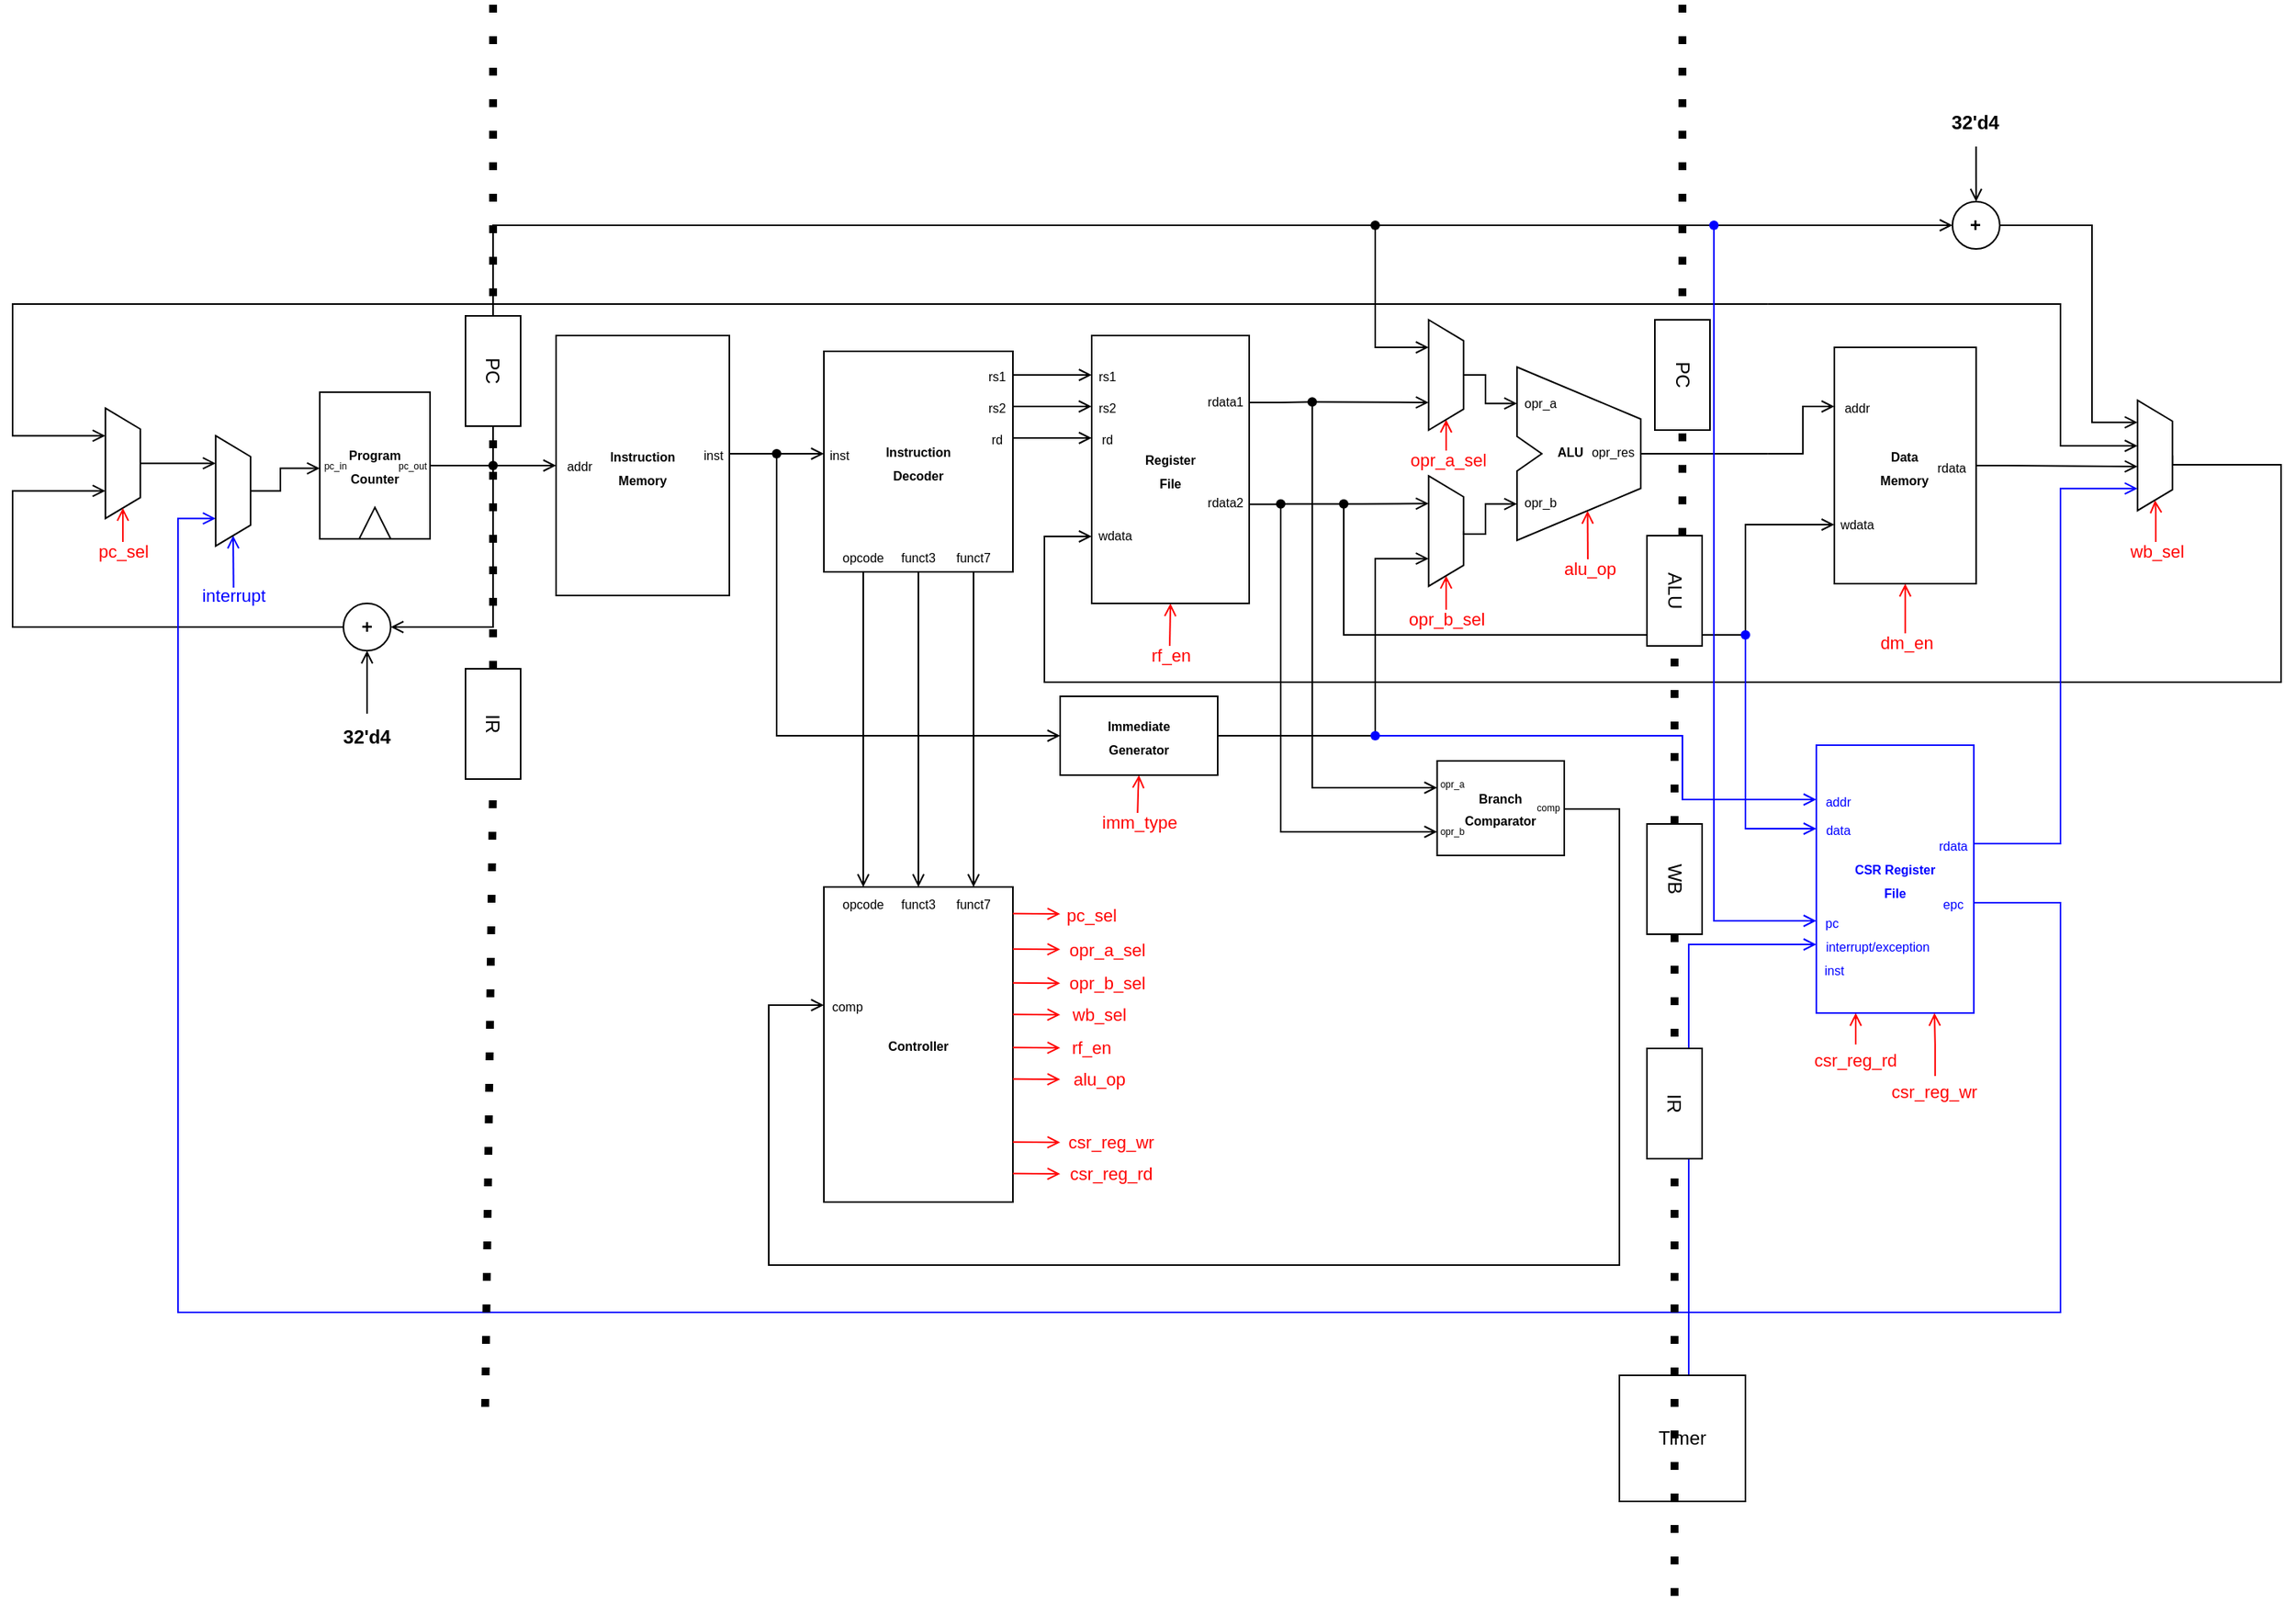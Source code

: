 <mxfile version="22.1.11" type="device">
  <diagram name="microarchitecture" id="15ygM7w3dV-8MU-O024R">
    <mxGraphModel dx="3119" dy="1274" grid="1" gridSize="10" guides="1" tooltips="1" connect="1" arrows="1" fold="1" page="1" pageScale="1" pageWidth="850" pageHeight="1100" math="0" shadow="0">
      <root>
        <mxCell id="0" />
        <mxCell id="1" parent="0" />
        <mxCell id="EuI0nip87wkuVk568HCP-1" value="" style="edgeStyle=orthogonalEdgeStyle;shape=connector;rounded=0;orthogonalLoop=1;jettySize=auto;html=1;exitX=0.5;exitY=1;exitDx=0;exitDy=0;exitPerimeter=0;labelBackgroundColor=default;strokeColor=#ff0000;align=center;verticalAlign=middle;fontFamily=Helvetica;fontSize=11;fontColor=default;endArrow=open;entryX=0.5;entryY=1;entryDx=0;entryDy=0;entryPerimeter=0;endFill=0;" parent="1" target="EuI0nip87wkuVk568HCP-3" edge="1">
          <mxGeometry relative="1" as="geometry">
            <mxPoint x="454.5" y="420" as="sourcePoint" />
          </mxGeometry>
        </mxCell>
        <mxCell id="EuI0nip87wkuVk568HCP-2" value="&lt;font color=&quot;#ff0000&quot;&gt;rf_en&lt;/font&gt;" style="edgeLabel;html=1;align=center;verticalAlign=middle;resizable=0;points=[];fontSize=11;fontFamily=Helvetica;fontColor=default;" parent="EuI0nip87wkuVk568HCP-1" connectable="0" vertex="1">
          <mxGeometry x="-0.74" relative="1" as="geometry">
            <mxPoint y="6" as="offset" />
          </mxGeometry>
        </mxCell>
        <mxCell id="EuI0nip87wkuVk568HCP-3" value="&lt;b style=&quot;font-size: 8px;&quot;&gt;Register &lt;br&gt;File&lt;/b&gt;" style="rounded=0;whiteSpace=wrap;html=1;points=[[0,0,0,0,0],[0,0.25,0,0,0],[0,0.5,0,0,0],[0,0.75,0,0,0],[0,1,0,0,0],[0.25,0,0,0,0],[0.25,1,0,0,0],[0.5,0,0,0,0],[0.5,1,0,0,0],[0.75,0,0,0,0],[0.75,1,0,0,0],[1,0,0,0,0],[1,0.25,0,0,0],[1,0.5,0,0,0],[1,0.63,0,0,0],[1,0.75,0,0,0],[1,1,0,0,0]];" parent="1" vertex="1">
          <mxGeometry x="405" y="220" width="100" height="170" as="geometry" />
        </mxCell>
        <mxCell id="EuI0nip87wkuVk568HCP-4" value="&lt;b style=&quot;font-size: 8px;&quot;&gt;Instruction &lt;br&gt;Memory&lt;/b&gt;" style="rounded=0;whiteSpace=wrap;html=1;" parent="1" vertex="1">
          <mxGeometry x="65" y="220" width="110" height="165" as="geometry" />
        </mxCell>
        <mxCell id="EuI0nip87wkuVk568HCP-5" value="&lt;font style=&quot;font-size: 8px;&quot;&gt;&lt;b&gt;Instruction&lt;br&gt;Decoder&lt;/b&gt;&lt;/font&gt;" style="rounded=0;whiteSpace=wrap;html=1;" parent="1" vertex="1">
          <mxGeometry x="235" y="230" width="120" height="140" as="geometry" />
        </mxCell>
        <mxCell id="EuI0nip87wkuVk568HCP-6" style="edgeStyle=orthogonalEdgeStyle;rounded=0;orthogonalLoop=1;jettySize=auto;html=1;exitX=1;exitY=0.5;exitDx=0;exitDy=0;entryX=0;entryY=0.5;entryDx=0;entryDy=0;endArrow=open;endFill=0;" parent="1" source="EuI0nip87wkuVk568HCP-18" target="EuI0nip87wkuVk568HCP-17" edge="1">
          <mxGeometry relative="1" as="geometry" />
        </mxCell>
        <mxCell id="EuI0nip87wkuVk568HCP-7" value="&lt;font style=&quot;font-size: 8px;&quot;&gt;rs1&lt;/font&gt;" style="text;html=1;strokeColor=none;fillColor=none;align=center;verticalAlign=middle;whiteSpace=wrap;rounded=0;" parent="1" vertex="1">
          <mxGeometry x="405" y="240" width="20" height="10" as="geometry" />
        </mxCell>
        <mxCell id="EuI0nip87wkuVk568HCP-8" value="&lt;font style=&quot;font-size: 8px;&quot;&gt;rs2&lt;/font&gt;" style="text;html=1;strokeColor=none;fillColor=none;align=center;verticalAlign=middle;whiteSpace=wrap;rounded=0;" parent="1" vertex="1">
          <mxGeometry x="405" y="265" width="20" as="geometry" />
        </mxCell>
        <mxCell id="EuI0nip87wkuVk568HCP-9" value="&lt;font style=&quot;font-size: 8px;&quot;&gt;rd&lt;/font&gt;" style="text;html=1;strokeColor=none;fillColor=none;align=center;verticalAlign=middle;whiteSpace=wrap;rounded=0;" parent="1" vertex="1">
          <mxGeometry x="405" y="280" width="20" height="10" as="geometry" />
        </mxCell>
        <mxCell id="EuI0nip87wkuVk568HCP-10" value="&lt;font style=&quot;font-size: 8px;&quot;&gt;wdata&lt;/font&gt;" style="text;html=1;strokeColor=none;fillColor=none;align=center;verticalAlign=middle;whiteSpace=wrap;rounded=0;" parent="1" vertex="1">
          <mxGeometry x="405" y="341.1" width="30" height="10" as="geometry" />
        </mxCell>
        <mxCell id="EuI0nip87wkuVk568HCP-11" value="" style="endArrow=open;html=1;rounded=0;entryX=0;entryY=0.5;entryDx=0;entryDy=0;exitX=1;exitY=0.5;exitDx=0;exitDy=0;endFill=0;" parent="1" source="EuI0nip87wkuVk568HCP-14" target="EuI0nip87wkuVk568HCP-7" edge="1">
          <mxGeometry width="50" height="50" relative="1" as="geometry">
            <mxPoint x="355" y="250" as="sourcePoint" />
            <mxPoint x="405" y="200" as="targetPoint" />
          </mxGeometry>
        </mxCell>
        <mxCell id="EuI0nip87wkuVk568HCP-12" value="" style="endArrow=open;html=1;rounded=0;entryX=-0.004;entryY=0;entryDx=0;entryDy=0;entryPerimeter=0;exitX=1;exitY=0.5;exitDx=0;exitDy=0;endFill=0;" parent="1" source="EuI0nip87wkuVk568HCP-16" target="EuI0nip87wkuVk568HCP-8" edge="1">
          <mxGeometry width="50" height="50" relative="1" as="geometry">
            <mxPoint x="355" y="265" as="sourcePoint" />
            <mxPoint x="415" y="245" as="targetPoint" />
          </mxGeometry>
        </mxCell>
        <mxCell id="EuI0nip87wkuVk568HCP-13" value="" style="endArrow=open;html=1;rounded=0;exitX=1;exitY=0.5;exitDx=0;exitDy=0;entryX=0;entryY=0.5;entryDx=0;entryDy=0;endFill=0;" parent="1" source="EuI0nip87wkuVk568HCP-15" target="EuI0nip87wkuVk568HCP-9" edge="1">
          <mxGeometry width="50" height="50" relative="1" as="geometry">
            <mxPoint x="375" y="275" as="sourcePoint" />
            <mxPoint x="425" y="225" as="targetPoint" />
          </mxGeometry>
        </mxCell>
        <mxCell id="EuI0nip87wkuVk568HCP-14" value="&lt;font style=&quot;font-size: 8px;&quot;&gt;rs1&lt;/font&gt;" style="text;html=1;strokeColor=none;fillColor=none;align=center;verticalAlign=middle;whiteSpace=wrap;rounded=0;" parent="1" vertex="1">
          <mxGeometry x="335" y="240" width="20" height="10" as="geometry" />
        </mxCell>
        <mxCell id="EuI0nip87wkuVk568HCP-15" value="&lt;font style=&quot;font-size: 8px;&quot;&gt;rd&lt;/font&gt;" style="text;html=1;strokeColor=none;fillColor=none;align=center;verticalAlign=middle;whiteSpace=wrap;rounded=0;" parent="1" vertex="1">
          <mxGeometry x="335" y="280" width="20" height="10" as="geometry" />
        </mxCell>
        <mxCell id="EuI0nip87wkuVk568HCP-16" value="&lt;font style=&quot;font-size: 8px;&quot;&gt;rs2&lt;/font&gt;" style="text;html=1;strokeColor=none;fillColor=none;align=center;verticalAlign=middle;whiteSpace=wrap;rounded=0;" parent="1" vertex="1">
          <mxGeometry x="335" y="260" width="20" height="10" as="geometry" />
        </mxCell>
        <mxCell id="EuI0nip87wkuVk568HCP-17" value="&lt;font style=&quot;font-size: 8px;&quot;&gt;inst&lt;/font&gt;" style="text;html=1;strokeColor=none;fillColor=none;align=center;verticalAlign=middle;whiteSpace=wrap;rounded=0;" parent="1" vertex="1">
          <mxGeometry x="235" y="290" width="20" height="10" as="geometry" />
        </mxCell>
        <mxCell id="EuI0nip87wkuVk568HCP-18" value="&lt;font style=&quot;font-size: 8px;&quot;&gt;inst&lt;/font&gt;" style="text;html=1;strokeColor=none;fillColor=none;align=center;verticalAlign=middle;whiteSpace=wrap;rounded=0;" parent="1" vertex="1">
          <mxGeometry x="155" y="290" width="20" height="10" as="geometry" />
        </mxCell>
        <mxCell id="EuI0nip87wkuVk568HCP-19" style="edgeStyle=orthogonalEdgeStyle;rounded=0;orthogonalLoop=1;jettySize=auto;html=1;entryX=0.5;entryY=0;entryDx=0;entryDy=0;endArrow=open;endFill=0;" parent="1" source="EuI0nip87wkuVk568HCP-20" target="EuI0nip87wkuVk568HCP-28" edge="1">
          <mxGeometry relative="1" as="geometry">
            <mxPoint x="375" y="600.92" as="targetPoint" />
            <Array as="points">
              <mxPoint x="260" y="570" />
              <mxPoint x="260" y="570" />
            </Array>
          </mxGeometry>
        </mxCell>
        <mxCell id="EuI0nip87wkuVk568HCP-20" value="&lt;font style=&quot;font-size: 8px;&quot;&gt;opcode&lt;/font&gt;" style="text;html=1;strokeColor=none;fillColor=none;align=center;verticalAlign=middle;whiteSpace=wrap;rounded=0;" parent="1" vertex="1">
          <mxGeometry x="245" y="350" width="30" height="20" as="geometry" />
        </mxCell>
        <mxCell id="EuI0nip87wkuVk568HCP-21" style="edgeStyle=orthogonalEdgeStyle;rounded=0;orthogonalLoop=1;jettySize=auto;html=1;exitX=0.5;exitY=1;exitDx=0;exitDy=0;entryX=0.5;entryY=0;entryDx=0;entryDy=0;endArrow=open;endFill=0;" parent="1" source="EuI0nip87wkuVk568HCP-22" target="EuI0nip87wkuVk568HCP-29" edge="1">
          <mxGeometry relative="1" as="geometry" />
        </mxCell>
        <mxCell id="EuI0nip87wkuVk568HCP-22" value="&lt;font style=&quot;font-size: 8px;&quot;&gt;funct3&lt;/font&gt;" style="text;html=1;strokeColor=none;fillColor=none;align=center;verticalAlign=middle;whiteSpace=wrap;rounded=0;" parent="1" vertex="1">
          <mxGeometry x="280" y="350" width="30" height="20" as="geometry" />
        </mxCell>
        <mxCell id="EuI0nip87wkuVk568HCP-23" style="edgeStyle=orthogonalEdgeStyle;rounded=0;orthogonalLoop=1;jettySize=auto;html=1;exitX=0.5;exitY=1;exitDx=0;exitDy=0;entryX=0.5;entryY=0;entryDx=0;entryDy=0;endArrow=open;endFill=0;" parent="1" source="EuI0nip87wkuVk568HCP-24" target="EuI0nip87wkuVk568HCP-30" edge="1">
          <mxGeometry relative="1" as="geometry" />
        </mxCell>
        <mxCell id="EuI0nip87wkuVk568HCP-24" value="&lt;font style=&quot;font-size: 8px;&quot;&gt;funct7&lt;/font&gt;" style="text;html=1;strokeColor=none;fillColor=none;align=center;verticalAlign=middle;whiteSpace=wrap;rounded=0;" parent="1" vertex="1">
          <mxGeometry x="315" y="350" width="30" height="20" as="geometry" />
        </mxCell>
        <mxCell id="EuI0nip87wkuVk568HCP-25" style="edgeStyle=orthogonalEdgeStyle;rounded=0;orthogonalLoop=1;jettySize=auto;html=1;entryX=0.57;entryY=0.83;entryDx=0;entryDy=0;entryPerimeter=0;strokeColor=#ff0000;endArrow=open;endFill=0;" parent="1" target="EuI0nip87wkuVk568HCP-32" edge="1">
          <mxGeometry relative="1" as="geometry">
            <mxPoint x="685" y="400" as="targetPoint" />
            <mxPoint x="720" y="370" as="sourcePoint" />
          </mxGeometry>
        </mxCell>
        <mxCell id="EuI0nip87wkuVk568HCP-26" value="&lt;font color=&quot;#ff0000&quot;&gt;alu_op&lt;/font&gt;" style="edgeLabel;html=1;align=center;verticalAlign=middle;resizable=0;points=[];fontSize=11;fontFamily=Helvetica;fontColor=default;" parent="EuI0nip87wkuVk568HCP-25" connectable="0" vertex="1">
          <mxGeometry x="-0.888" relative="1" as="geometry">
            <mxPoint x="1" as="offset" />
          </mxGeometry>
        </mxCell>
        <mxCell id="EuI0nip87wkuVk568HCP-27" value="&lt;font style=&quot;font-size: 8px;&quot;&gt;&lt;b&gt;Controller&lt;/b&gt;&lt;/font&gt;" style="rounded=0;whiteSpace=wrap;html=1;points=[[0,0,0,0,0],[0,0.25,0,0,0],[0,0.5,0,0,0],[0,0.75,0,0,0],[0,1,0,0,0],[0.25,0,0,0,0],[0.25,1,0,0,0],[0.5,0,0,0,0],[0.5,1,0,0,0],[0.75,0,0,0,0],[0.75,1,0,0,0],[1,0.12,0,0,0],[1,0.31,0,0,0],[1,0.5,0,0,0],[1,0.69,0,0,0],[1,0.88,0,0,0]];" parent="1" vertex="1">
          <mxGeometry x="235" y="570" width="120" height="200" as="geometry" />
        </mxCell>
        <mxCell id="EuI0nip87wkuVk568HCP-28" value="&lt;font style=&quot;font-size: 8px;&quot;&gt;opcode&lt;/font&gt;" style="text;html=1;strokeColor=none;fillColor=none;align=center;verticalAlign=middle;whiteSpace=wrap;rounded=0;" parent="1" vertex="1">
          <mxGeometry x="245" y="570" width="30" height="20" as="geometry" />
        </mxCell>
        <mxCell id="EuI0nip87wkuVk568HCP-29" value="&lt;font style=&quot;font-size: 8px;&quot;&gt;funct3&lt;/font&gt;" style="text;html=1;strokeColor=none;fillColor=none;align=center;verticalAlign=middle;whiteSpace=wrap;rounded=0;" parent="1" vertex="1">
          <mxGeometry x="280" y="570" width="30" height="20" as="geometry" />
        </mxCell>
        <mxCell id="EuI0nip87wkuVk568HCP-30" value="&lt;font style=&quot;font-size: 8px;&quot;&gt;funct7&lt;/font&gt;" style="text;html=1;strokeColor=none;fillColor=none;align=center;verticalAlign=middle;whiteSpace=wrap;rounded=0;horizontal=1;" parent="1" vertex="1">
          <mxGeometry x="315" y="570" width="30" height="20" as="geometry" />
        </mxCell>
        <mxCell id="EuI0nip87wkuVk568HCP-31" style="edgeStyle=orthogonalEdgeStyle;rounded=0;orthogonalLoop=1;jettySize=auto;html=1;exitDx=0;exitDy=0;exitPerimeter=0;entryX=0;entryY=0.25;entryDx=0;entryDy=0;endArrow=open;endFill=0;" parent="1" target="EuI0nip87wkuVk568HCP-37" edge="1">
          <mxGeometry relative="1" as="geometry">
            <Array as="points">
              <mxPoint x="856.43" y="295" />
              <mxPoint x="856.43" y="265" />
            </Array>
            <mxPoint x="834.43" y="295" as="sourcePoint" />
          </mxGeometry>
        </mxCell>
        <mxCell id="EuI0nip87wkuVk568HCP-32" value="" style="verticalLabelPosition=bottom;verticalAlign=top;html=1;shape=mxgraph.basic.polygon;polyCoords=[[0,0],[1,0.3],[1,0.5],[1,0.7],[0,1],[0,0.6],[0.2,0.5],[0,0.4]];polyline=0;shadow=0;aspect=fixed;points=[[0,0.21,0,0,0],[0,0.79,0,0,0],[0.57,0.83,0,0,0],[1,0.5,0,0,0]];" parent="1" vertex="1">
          <mxGeometry x="675" y="240" width="78.57" height="110" as="geometry" />
        </mxCell>
        <mxCell id="EuI0nip87wkuVk568HCP-33" style="edgeStyle=orthogonalEdgeStyle;rounded=0;orthogonalLoop=1;jettySize=auto;html=1;exitDx=0;exitDy=0;entryX=0.75;entryY=1;entryDx=0;entryDy=0;endArrow=open;endFill=0;" parent="1" source="EuI0nip87wkuVk568HCP-95" target="EuI0nip87wkuVk568HCP-71" edge="1">
          <mxGeometry relative="1" as="geometry">
            <Array as="points">
              <mxPoint x="545" y="263" />
            </Array>
          </mxGeometry>
        </mxCell>
        <mxCell id="EuI0nip87wkuVk568HCP-34" style="edgeStyle=orthogonalEdgeStyle;rounded=0;orthogonalLoop=1;jettySize=auto;html=1;exitX=1;exitY=0.5;exitDx=0;exitDy=0;entryX=0.6;entryY=1;entryDx=0;entryDy=0;entryPerimeter=0;endArrow=open;endFill=0;fillColor=#e1d5e7;strokeColor=#000000;" parent="1" source="EuI0nip87wkuVk568HCP-37" target="EuI0nip87wkuVk568HCP-126" edge="1">
          <mxGeometry relative="1" as="geometry">
            <mxPoint x="1067.055" y="333.295" as="targetPoint" />
            <Array as="points">
              <mxPoint x="986" y="303" />
              <mxPoint x="1069" y="303" />
            </Array>
          </mxGeometry>
        </mxCell>
        <mxCell id="EuI0nip87wkuVk568HCP-35" style="edgeStyle=orthogonalEdgeStyle;shape=connector;rounded=0;orthogonalLoop=1;jettySize=auto;html=1;labelBackgroundColor=default;strokeColor=#ff0000;align=center;verticalAlign=middle;fontFamily=Helvetica;fontSize=11;fontColor=default;endArrow=open;entryX=0.5;entryY=1;entryDx=0;entryDy=0;endFill=0;" parent="1" target="EuI0nip87wkuVk568HCP-37" edge="1">
          <mxGeometry relative="1" as="geometry">
            <mxPoint x="921.43" y="410" as="sourcePoint" />
          </mxGeometry>
        </mxCell>
        <mxCell id="EuI0nip87wkuVk568HCP-36" value="&lt;font color=&quot;#ff0000&quot;&gt;dm_en&lt;/font&gt;" style="edgeLabel;html=1;align=center;verticalAlign=middle;resizable=0;points=[];fontSize=11;fontFamily=Helvetica;fontColor=default;" parent="EuI0nip87wkuVk568HCP-35" connectable="0" vertex="1">
          <mxGeometry x="-0.537" relative="1" as="geometry">
            <mxPoint y="12" as="offset" />
          </mxGeometry>
        </mxCell>
        <mxCell id="EuI0nip87wkuVk568HCP-37" value="&lt;font style=&quot;font-size: 8px;&quot;&gt;&lt;b&gt;Data&lt;br&gt;Memory&lt;/b&gt;&lt;/font&gt;" style="whiteSpace=wrap;html=1;" parent="1" vertex="1">
          <mxGeometry x="876.43" y="227.5" width="90" height="150" as="geometry" />
        </mxCell>
        <mxCell id="EuI0nip87wkuVk568HCP-38" style="edgeStyle=orthogonalEdgeStyle;shape=connector;rounded=0;orthogonalLoop=1;jettySize=auto;html=1;exitX=0.5;exitY=0;exitDx=0;exitDy=0;labelBackgroundColor=default;strokeColor=#000000;align=center;verticalAlign=middle;fontFamily=Helvetica;fontSize=11;fontColor=default;endArrow=open;entryX=0;entryY=0.75;entryDx=0;entryDy=0;entryPerimeter=0;endFill=0;" parent="1" source="EuI0nip87wkuVk568HCP-126" target="EuI0nip87wkuVk568HCP-3" edge="1">
          <mxGeometry relative="1" as="geometry">
            <mxPoint x="825" y="541.333" as="targetPoint" />
            <mxPoint x="1095.805" y="302.495" as="sourcePoint" />
            <Array as="points">
              <mxPoint x="1091" y="302" />
              <mxPoint x="1160" y="302" />
              <mxPoint x="1160" y="440" />
              <mxPoint x="375" y="440" />
              <mxPoint x="375" y="348" />
            </Array>
          </mxGeometry>
        </mxCell>
        <mxCell id="EuI0nip87wkuVk568HCP-39" value="" style="edgeStyle=orthogonalEdgeStyle;rounded=0;orthogonalLoop=1;jettySize=auto;html=1;exitX=1;exitY=0.5;exitDx=0;exitDy=0;entryDx=0;entryDy=0;endArrow=none;endFill=0;entryX=0.434;entryY=0.63;entryPerimeter=0;exitPerimeter=0;" parent="1" source="EuI0nip87wkuVk568HCP-32" edge="1">
          <mxGeometry relative="1" as="geometry">
            <mxPoint x="805.0" y="295" as="sourcePoint" />
            <mxPoint x="834.43" y="295" as="targetPoint" />
            <Array as="points">
              <mxPoint x="785" y="295" />
              <mxPoint x="785" y="295" />
            </Array>
          </mxGeometry>
        </mxCell>
        <mxCell id="EuI0nip87wkuVk568HCP-40" style="edgeStyle=orthogonalEdgeStyle;rounded=0;orthogonalLoop=1;jettySize=auto;html=1;entryX=0.4;entryY=1;entryDx=0;entryDy=0;entryPerimeter=0;endArrow=open;endFill=0;" parent="1" target="EuI0nip87wkuVk568HCP-126" edge="1">
          <mxGeometry relative="1" as="geometry">
            <mxPoint x="1067.055" y="302.495" as="targetPoint" />
            <Array as="points">
              <mxPoint x="1020" y="200" />
              <mxPoint x="1020" y="290" />
              <mxPoint x="1069" y="290" />
            </Array>
            <mxPoint x="834.43" y="200" as="sourcePoint" />
          </mxGeometry>
        </mxCell>
        <mxCell id="EuI0nip87wkuVk568HCP-41" style="edgeStyle=orthogonalEdgeStyle;shape=connector;rounded=0;orthogonalLoop=1;jettySize=auto;html=1;entryX=0;entryY=0.5;entryDx=0;entryDy=0;labelBackgroundColor=default;strokeColor=#0000ff;align=center;verticalAlign=middle;fontFamily=Helvetica;fontSize=11;fontColor=default;endArrow=open;endFill=0;exitX=0.55;exitY=0.767;exitDx=0;exitDy=0;exitPerimeter=0;" parent="1" source="QG1VQAtQb64Ksxa7hAqA-1" target="EuI0nip87wkuVk568HCP-113" edge="1">
          <mxGeometry relative="1" as="geometry">
            <Array as="points">
              <mxPoint x="780" y="474" />
              <mxPoint x="780" y="515" />
            </Array>
            <mxPoint x="834.43" y="295" as="sourcePoint" />
          </mxGeometry>
        </mxCell>
        <mxCell id="EuI0nip87wkuVk568HCP-43" value="" style="edgeStyle=orthogonalEdgeStyle;rounded=0;orthogonalLoop=1;jettySize=auto;html=1;entryX=0;entryY=0.5;entryDx=0;entryDy=0;endArrow=open;endFill=0;" parent="1" source="EuI0nip87wkuVk568HCP-51" target="EuI0nip87wkuVk568HCP-4" edge="1">
          <mxGeometry relative="1" as="geometry" />
        </mxCell>
        <mxCell id="EuI0nip87wkuVk568HCP-44" value="&lt;font style=&quot;font-size: 8px;&quot;&gt;&lt;b&gt;Program&lt;br&gt;Counter&lt;/b&gt;&lt;/font&gt;" style="rounded=0;whiteSpace=wrap;html=1;" parent="1" vertex="1">
          <mxGeometry x="-85" y="255.93" width="70" height="93.13" as="geometry" />
        </mxCell>
        <mxCell id="EuI0nip87wkuVk568HCP-45" value="" style="triangle;whiteSpace=wrap;html=1;rotation=-90;" parent="1" vertex="1">
          <mxGeometry x="-60" y="329.06" width="20" height="20" as="geometry" />
        </mxCell>
        <mxCell id="EuI0nip87wkuVk568HCP-46" value="&lt;b&gt;+&lt;/b&gt;" style="ellipse;whiteSpace=wrap;html=1;aspect=fixed;" parent="1" vertex="1">
          <mxGeometry x="951.43" y="135" width="30" height="30" as="geometry" />
        </mxCell>
        <mxCell id="EuI0nip87wkuVk568HCP-47" style="edgeStyle=orthogonalEdgeStyle;rounded=0;orthogonalLoop=1;jettySize=auto;html=1;entryX=0.2;entryY=1;entryDx=0;entryDy=0;entryPerimeter=0;endArrow=open;endFill=0;" parent="1" source="EuI0nip87wkuVk568HCP-46" target="EuI0nip87wkuVk568HCP-126" edge="1">
          <mxGeometry relative="1" as="geometry">
            <mxPoint x="1067.055" y="271.695" as="targetPoint" />
            <Array as="points">
              <mxPoint x="1040" y="150" />
              <mxPoint x="1040" y="275" />
            </Array>
          </mxGeometry>
        </mxCell>
        <mxCell id="EuI0nip87wkuVk568HCP-48" value="" style="edgeStyle=orthogonalEdgeStyle;rounded=0;orthogonalLoop=1;jettySize=auto;html=1;entryDx=0;entryDy=0;endArrow=none;endFill=0;" parent="1" source="EuI0nip87wkuVk568HCP-44" target="EuI0nip87wkuVk568HCP-51" edge="1">
          <mxGeometry relative="1" as="geometry">
            <mxPoint x="-15" y="302" as="sourcePoint" />
            <mxPoint x="65" y="303" as="targetPoint" />
          </mxGeometry>
        </mxCell>
        <mxCell id="EuI0nip87wkuVk568HCP-49" style="edgeStyle=orthogonalEdgeStyle;rounded=0;orthogonalLoop=1;jettySize=auto;html=1;entryX=0;entryY=0.5;entryDx=0;entryDy=0;endArrow=open;endFill=0;" parent="1" source="EuI0nip87wkuVk568HCP-124" target="EuI0nip87wkuVk568HCP-46" edge="1">
          <mxGeometry relative="1" as="geometry">
            <mxPoint x="816.43" y="160" as="targetPoint" />
            <Array as="points">
              <mxPoint x="816.43" y="150" />
              <mxPoint x="816.43" y="150" />
            </Array>
          </mxGeometry>
        </mxCell>
        <mxCell id="EuI0nip87wkuVk568HCP-50" style="edgeStyle=orthogonalEdgeStyle;rounded=0;orthogonalLoop=1;jettySize=auto;html=1;entryX=1;entryY=0.5;entryDx=0;entryDy=0;endArrow=open;endFill=0;" parent="1" source="EuI0nip87wkuVk568HCP-51" target="EuI0nip87wkuVk568HCP-53" edge="1">
          <mxGeometry relative="1" as="geometry">
            <Array as="points">
              <mxPoint x="25" y="405" />
            </Array>
          </mxGeometry>
        </mxCell>
        <mxCell id="EuI0nip87wkuVk568HCP-51" value="" style="shape=waypoint;sketch=0;fillStyle=solid;size=6;pointerEvents=1;points=[];fillColor=none;resizable=0;rotatable=0;perimeter=centerPerimeter;snapToPoint=1;" parent="1" vertex="1">
          <mxGeometry x="15" y="292.5" width="20" height="20" as="geometry" />
        </mxCell>
        <mxCell id="EuI0nip87wkuVk568HCP-52" style="edgeStyle=orthogonalEdgeStyle;rounded=0;orthogonalLoop=1;jettySize=auto;html=1;exitX=0.5;exitY=0;exitDx=0;exitDy=0;entryX=0.25;entryY=1;entryDx=0;entryDy=0;endArrow=open;endFill=0;" parent="1" source="EuI0nip87wkuVk568HCP-80" target="EuI0nip87wkuVk568HCP-144" edge="1">
          <mxGeometry relative="1" as="geometry">
            <Array as="points" />
          </mxGeometry>
        </mxCell>
        <mxCell id="EuI0nip87wkuVk568HCP-53" value="&lt;b&gt;+&lt;/b&gt;" style="ellipse;whiteSpace=wrap;html=1;aspect=fixed;" parent="1" vertex="1">
          <mxGeometry x="-70" y="390" width="30" height="30" as="geometry" />
        </mxCell>
        <mxCell id="EuI0nip87wkuVk568HCP-54" style="edgeStyle=orthogonalEdgeStyle;rounded=0;orthogonalLoop=1;jettySize=auto;html=1;entryX=0.5;entryY=1;entryDx=0;entryDy=0;endArrow=open;endFill=0;" parent="1" source="EuI0nip87wkuVk568HCP-55" target="EuI0nip87wkuVk568HCP-53" edge="1">
          <mxGeometry relative="1" as="geometry" />
        </mxCell>
        <mxCell id="EuI0nip87wkuVk568HCP-55" value="&lt;b&gt;32&#39;d4&lt;/b&gt;" style="text;html=1;strokeColor=none;fillColor=none;align=center;verticalAlign=middle;whiteSpace=wrap;rounded=0;" parent="1" vertex="1">
          <mxGeometry x="-85" y="460" width="60" height="30" as="geometry" />
        </mxCell>
        <mxCell id="EuI0nip87wkuVk568HCP-56" style="edgeStyle=orthogonalEdgeStyle;rounded=0;orthogonalLoop=1;jettySize=auto;html=1;entryX=0.5;entryY=0;entryDx=0;entryDy=0;endArrow=open;endFill=0;" parent="1" source="EuI0nip87wkuVk568HCP-57" target="EuI0nip87wkuVk568HCP-46" edge="1">
          <mxGeometry relative="1" as="geometry" />
        </mxCell>
        <mxCell id="EuI0nip87wkuVk568HCP-57" value="&lt;b&gt;32&#39;d4&lt;/b&gt;" style="text;html=1;strokeColor=none;fillColor=none;align=center;verticalAlign=middle;whiteSpace=wrap;rounded=0;" parent="1" vertex="1">
          <mxGeometry x="936.43" y="70" width="60" height="30" as="geometry" />
        </mxCell>
        <mxCell id="EuI0nip87wkuVk568HCP-58" value="&lt;font style=&quot;font-size: 8px;&quot;&gt;addr&lt;/font&gt;" style="text;html=1;strokeColor=none;fillColor=none;align=center;verticalAlign=middle;whiteSpace=wrap;rounded=0;" parent="1" vertex="1">
          <mxGeometry x="65" y="297.49" width="30" height="10" as="geometry" />
        </mxCell>
        <mxCell id="EuI0nip87wkuVk568HCP-59" style="edgeStyle=orthogonalEdgeStyle;rounded=0;orthogonalLoop=1;jettySize=auto;html=1;entryX=1;entryY=0.5;entryDx=0;entryDy=0;strokeColor=#ff0000;endArrow=open;endFill=0;" parent="1" target="EuI0nip87wkuVk568HCP-61" edge="1">
          <mxGeometry relative="1" as="geometry">
            <mxPoint x="630" y="400" as="sourcePoint" />
          </mxGeometry>
        </mxCell>
        <mxCell id="EuI0nip87wkuVk568HCP-60" value="&lt;font color=&quot;#ff0000&quot;&gt;opr_b_sel&lt;/font&gt;" style="edgeLabel;html=1;align=center;verticalAlign=middle;resizable=0;points=[];fontSize=11;fontFamily=Helvetica;fontColor=default;" parent="EuI0nip87wkuVk568HCP-59" connectable="0" vertex="1">
          <mxGeometry x="-0.859" y="1" relative="1" as="geometry">
            <mxPoint x="1" y="2" as="offset" />
          </mxGeometry>
        </mxCell>
        <mxCell id="EuI0nip87wkuVk568HCP-61" value="" style="shape=trapezoid;perimeter=trapezoidPerimeter;whiteSpace=wrap;html=1;fixedSize=1;rotation=90;size=13.27;" parent="1" vertex="1">
          <mxGeometry x="595" y="333" width="70" height="22.2" as="geometry" />
        </mxCell>
        <mxCell id="EuI0nip87wkuVk568HCP-62" style="edgeStyle=orthogonalEdgeStyle;rounded=0;orthogonalLoop=1;jettySize=auto;html=1;exitX=0.5;exitY=0;exitDx=0;exitDy=0;exitPerimeter=0;entryX=0;entryY=0.79;entryDx=0;entryDy=0;entryPerimeter=0;endArrow=open;endFill=0;" parent="1" source="EuI0nip87wkuVk568HCP-61" target="EuI0nip87wkuVk568HCP-32" edge="1">
          <mxGeometry relative="1" as="geometry">
            <Array as="points">
              <mxPoint x="655" y="346" />
              <mxPoint x="655" y="327" />
            </Array>
          </mxGeometry>
        </mxCell>
        <mxCell id="EuI0nip87wkuVk568HCP-63" style="edgeStyle=orthogonalEdgeStyle;rounded=0;orthogonalLoop=1;jettySize=auto;html=1;entryX=0.75;entryY=1;entryDx=0;entryDy=0;exitDx=0;exitDy=0;endArrow=open;endFill=0;" parent="1" source="QG1VQAtQb64Ksxa7hAqA-1" target="EuI0nip87wkuVk568HCP-61" edge="1">
          <mxGeometry relative="1" as="geometry">
            <Array as="points">
              <mxPoint x="585" y="475" />
              <mxPoint x="585" y="362" />
            </Array>
          </mxGeometry>
        </mxCell>
        <mxCell id="EuI0nip87wkuVk568HCP-64" style="edgeStyle=orthogonalEdgeStyle;rounded=0;orthogonalLoop=1;jettySize=auto;html=1;strokeColor=#FF0000;endArrow=open;endFill=0;" parent="1" target="EuI0nip87wkuVk568HCP-66" edge="1">
          <mxGeometry relative="1" as="geometry">
            <mxPoint x="434" y="529" as="sourcePoint" />
          </mxGeometry>
        </mxCell>
        <mxCell id="EuI0nip87wkuVk568HCP-65" value="&lt;font color=&quot;#ff0000&quot;&gt;imm_type&lt;/font&gt;" style="edgeLabel;html=1;align=center;verticalAlign=middle;resizable=0;points=[];fontSize=11;fontFamily=Helvetica;fontColor=default;" parent="EuI0nip87wkuVk568HCP-64" connectable="0" vertex="1">
          <mxGeometry x="-0.64" y="1" relative="1" as="geometry">
            <mxPoint x="2" y="5" as="offset" />
          </mxGeometry>
        </mxCell>
        <mxCell id="EuI0nip87wkuVk568HCP-66" value="&lt;font style=&quot;font-size: 8px;&quot;&gt;&lt;b&gt;Immediate&lt;br&gt;Generator&lt;/b&gt;&lt;/font&gt;" style="rounded=0;whiteSpace=wrap;html=1;" parent="1" vertex="1">
          <mxGeometry x="385" y="449" width="100" height="50" as="geometry" />
        </mxCell>
        <mxCell id="EuI0nip87wkuVk568HCP-67" style="edgeStyle=orthogonalEdgeStyle;rounded=0;orthogonalLoop=1;jettySize=auto;html=1;entryX=0;entryY=0.5;entryDx=0;entryDy=0;endArrow=open;endFill=0;" parent="1" source="EuI0nip87wkuVk568HCP-68" target="EuI0nip87wkuVk568HCP-66" edge="1">
          <mxGeometry relative="1" as="geometry">
            <Array as="points">
              <mxPoint x="205" y="474" />
            </Array>
          </mxGeometry>
        </mxCell>
        <mxCell id="EuI0nip87wkuVk568HCP-68" value="" style="shape=waypoint;sketch=0;fillStyle=solid;size=6;pointerEvents=1;points=[];fillColor=none;resizable=0;rotatable=0;perimeter=centerPerimeter;snapToPoint=1;" parent="1" vertex="1">
          <mxGeometry x="195" y="285" width="20" height="20" as="geometry" />
        </mxCell>
        <mxCell id="EuI0nip87wkuVk568HCP-69" style="edgeStyle=orthogonalEdgeStyle;rounded=0;orthogonalLoop=1;jettySize=auto;html=1;entryX=1;entryY=0.5;entryDx=0;entryDy=0;strokeColor=#ff0000;endArrow=open;endFill=0;" parent="1" target="EuI0nip87wkuVk568HCP-71" edge="1">
          <mxGeometry relative="1" as="geometry">
            <mxPoint x="630" y="300" as="sourcePoint" />
          </mxGeometry>
        </mxCell>
        <mxCell id="EuI0nip87wkuVk568HCP-70" value="&lt;font color=&quot;#ff0000&quot;&gt;opr_a_sel&lt;/font&gt;" style="edgeLabel;html=1;align=center;verticalAlign=middle;resizable=0;points=[];fontSize=11;fontFamily=Helvetica;fontColor=default;" parent="EuI0nip87wkuVk568HCP-69" connectable="0" vertex="1">
          <mxGeometry x="-0.907" y="-1" relative="1" as="geometry">
            <mxPoint as="offset" />
          </mxGeometry>
        </mxCell>
        <mxCell id="EuI0nip87wkuVk568HCP-71" value="" style="shape=trapezoid;perimeter=trapezoidPerimeter;whiteSpace=wrap;html=1;fixedSize=1;rotation=90;size=13.27;" parent="1" vertex="1">
          <mxGeometry x="595" y="233.9" width="70" height="22.2" as="geometry" />
        </mxCell>
        <mxCell id="EuI0nip87wkuVk568HCP-72" value="" style="edgeStyle=orthogonalEdgeStyle;rounded=0;orthogonalLoop=1;jettySize=auto;html=1;endArrow=none;endFill=0;" parent="1" source="GdwKzTdKAoU-lhqt9hPy-1" target="EuI0nip87wkuVk568HCP-51" edge="1">
          <mxGeometry relative="1" as="geometry">
            <mxPoint x="565" y="170" as="sourcePoint" />
            <mxPoint x="-145" y="285" as="targetPoint" />
            <Array as="points">
              <mxPoint x="25" y="150" />
            </Array>
          </mxGeometry>
        </mxCell>
        <mxCell id="EuI0nip87wkuVk568HCP-73" style="edgeStyle=orthogonalEdgeStyle;rounded=0;orthogonalLoop=1;jettySize=auto;html=1;entryX=0.25;entryY=1;entryDx=0;entryDy=0;endArrow=open;endFill=0;" parent="1" source="EuI0nip87wkuVk568HCP-97" target="EuI0nip87wkuVk568HCP-71" edge="1">
          <mxGeometry relative="1" as="geometry">
            <mxPoint x="585" y="170" as="sourcePoint" />
            <Array as="points">
              <mxPoint x="585" y="228" />
            </Array>
          </mxGeometry>
        </mxCell>
        <mxCell id="EuI0nip87wkuVk568HCP-74" style="edgeStyle=orthogonalEdgeStyle;rounded=0;orthogonalLoop=1;jettySize=auto;html=1;entryX=0;entryY=0.21;entryDx=0;entryDy=0;entryPerimeter=0;exitX=0.5;exitY=0;exitDx=0;exitDy=0;endArrow=open;endFill=0;" parent="1" source="EuI0nip87wkuVk568HCP-71" target="EuI0nip87wkuVk568HCP-32" edge="1">
          <mxGeometry relative="1" as="geometry">
            <mxPoint x="635" y="260" as="sourcePoint" />
            <Array as="points">
              <mxPoint x="655" y="245" />
              <mxPoint x="655" y="263" />
            </Array>
          </mxGeometry>
        </mxCell>
        <mxCell id="EuI0nip87wkuVk568HCP-75" style="edgeStyle=orthogonalEdgeStyle;shape=connector;rounded=0;orthogonalLoop=1;jettySize=auto;html=1;labelBackgroundColor=default;strokeColor=#000000;align=center;verticalAlign=middle;fontFamily=Helvetica;fontSize=11;fontColor=default;endArrow=open;exitX=1;exitY=0.75;exitDx=0;exitDy=0;entryX=0;entryY=0.5;entryDx=0;entryDy=0;endFill=0;" parent="1" source="EuI0nip87wkuVk568HCP-82" target="EuI0nip87wkuVk568HCP-81" edge="1">
          <mxGeometry relative="1" as="geometry">
            <mxPoint x="245" y="626.5" as="targetPoint" />
            <mxPoint x="755.71" y="521.5" as="sourcePoint" />
            <Array as="points">
              <mxPoint x="740" y="521" />
              <mxPoint x="740" y="810" />
              <mxPoint x="200" y="810" />
              <mxPoint x="200" y="645" />
            </Array>
          </mxGeometry>
        </mxCell>
        <mxCell id="EuI0nip87wkuVk568HCP-76" value="&lt;font style=&quot;font-size: 8px;&quot;&gt;&lt;b&gt;Branch&lt;br&gt;Comparator&lt;/b&gt;&lt;/font&gt;" style="whiteSpace=wrap;html=1;fontFamily=Helvetica;fontSize=11;fontColor=default;" parent="1" vertex="1">
          <mxGeometry x="624.29" y="490" width="80.71" height="60" as="geometry" />
        </mxCell>
        <mxCell id="EuI0nip87wkuVk568HCP-77" style="edgeStyle=orthogonalEdgeStyle;shape=connector;rounded=0;orthogonalLoop=1;jettySize=auto;html=1;entryX=0;entryY=1;entryDx=0;entryDy=0;labelBackgroundColor=default;strokeColor=#000000;align=center;verticalAlign=middle;fontFamily=Helvetica;fontSize=11;fontColor=default;endArrow=open;endFill=0;" parent="1" source="EuI0nip87wkuVk568HCP-95" target="EuI0nip87wkuVk568HCP-83" edge="1">
          <mxGeometry relative="1" as="geometry">
            <mxPoint x="635" y="280" as="sourcePoint" />
            <mxPoint x="675.0" y="507" as="targetPoint" />
            <Array as="points">
              <mxPoint x="545" y="507" />
            </Array>
          </mxGeometry>
        </mxCell>
        <mxCell id="EuI0nip87wkuVk568HCP-78" style="edgeStyle=orthogonalEdgeStyle;shape=connector;rounded=0;orthogonalLoop=1;jettySize=auto;html=1;labelBackgroundColor=default;strokeColor=#000000;align=center;verticalAlign=middle;fontFamily=Helvetica;fontSize=11;fontColor=default;endArrow=open;entryX=0;entryY=0.75;entryDx=0;entryDy=0;endFill=0;" parent="1" source="EuI0nip87wkuVk568HCP-93" target="EuI0nip87wkuVk568HCP-76" edge="1">
          <mxGeometry relative="1" as="geometry">
            <mxPoint x="615" y="250" as="targetPoint" />
            <mxPoint x="535" y="330" as="sourcePoint" />
            <Array as="points">
              <mxPoint x="525" y="535" />
            </Array>
          </mxGeometry>
        </mxCell>
        <mxCell id="EuI0nip87wkuVk568HCP-79" value="" style="edgeStyle=orthogonalEdgeStyle;rounded=0;orthogonalLoop=1;jettySize=auto;html=1;exitX=0;exitY=0.5;exitDx=0;exitDy=0;entryX=0.75;entryY=1;entryDx=0;entryDy=0;endArrow=open;endFill=0;" parent="1" source="EuI0nip87wkuVk568HCP-53" target="EuI0nip87wkuVk568HCP-80" edge="1">
          <mxGeometry relative="1" as="geometry">
            <mxPoint x="-70" y="405" as="sourcePoint" />
            <mxPoint x="-85" y="302" as="targetPoint" />
            <Array as="points">
              <mxPoint x="-280" y="405" />
              <mxPoint x="-280" y="319" />
            </Array>
          </mxGeometry>
        </mxCell>
        <mxCell id="EuI0nip87wkuVk568HCP-80" value="" style="shape=trapezoid;perimeter=trapezoidPerimeter;whiteSpace=wrap;html=1;fixedSize=1;rotation=90;size=13.27;" parent="1" vertex="1">
          <mxGeometry x="-245" y="290.0" width="70" height="22.2" as="geometry" />
        </mxCell>
        <mxCell id="EuI0nip87wkuVk568HCP-81" value="&lt;font style=&quot;font-size: 8px;&quot;&gt;comp&lt;/font&gt;" style="text;html=1;strokeColor=none;fillColor=none;align=center;verticalAlign=middle;whiteSpace=wrap;rounded=0;" parent="1" vertex="1">
          <mxGeometry x="235" y="635" width="30" height="20" as="geometry" />
        </mxCell>
        <mxCell id="EuI0nip87wkuVk568HCP-82" value="&lt;font style=&quot;font-size: 6px;&quot;&gt;comp&lt;/font&gt;" style="text;html=1;strokeColor=none;fillColor=none;align=center;verticalAlign=middle;whiteSpace=wrap;rounded=0;" parent="1" vertex="1">
          <mxGeometry x="685" y="513" width="20" height="10" as="geometry" />
        </mxCell>
        <mxCell id="EuI0nip87wkuVk568HCP-83" value="&lt;font style=&quot;font-size: 6px;&quot;&gt;opr_a&lt;/font&gt;" style="text;html=1;strokeColor=none;fillColor=none;align=center;verticalAlign=middle;whiteSpace=wrap;rounded=0;" parent="1" vertex="1">
          <mxGeometry x="624.29" y="499" width="20" height="8" as="geometry" />
        </mxCell>
        <mxCell id="EuI0nip87wkuVk568HCP-84" value="&lt;font style=&quot;font-size: 6px;&quot;&gt;opr_b&lt;/font&gt;" style="text;html=1;strokeColor=none;fillColor=none;align=center;verticalAlign=middle;whiteSpace=wrap;rounded=0;" parent="1" vertex="1">
          <mxGeometry x="624.29" y="529" width="20" height="8" as="geometry" />
        </mxCell>
        <mxCell id="EuI0nip87wkuVk568HCP-85" value="&lt;font style=&quot;font-size: 6px;&quot;&gt;pc_in&lt;/font&gt;" style="text;html=1;strokeColor=none;fillColor=none;align=center;verticalAlign=middle;whiteSpace=wrap;rounded=0;" parent="1" vertex="1">
          <mxGeometry x="-85" y="293" width="20" height="15" as="geometry" />
        </mxCell>
        <mxCell id="EuI0nip87wkuVk568HCP-86" value="&lt;font style=&quot;font-size: 6px;&quot;&gt;pc_out&lt;/font&gt;" style="text;html=1;strokeColor=none;fillColor=none;align=center;verticalAlign=middle;whiteSpace=wrap;rounded=0;" parent="1" vertex="1">
          <mxGeometry x="-37" y="296" width="22" height="10" as="geometry" />
        </mxCell>
        <mxCell id="EuI0nip87wkuVk568HCP-87" style="edgeStyle=orthogonalEdgeStyle;shape=connector;rounded=0;orthogonalLoop=1;jettySize=auto;html=1;entryX=0;entryY=0.75;entryDx=0;entryDy=0;labelBackgroundColor=default;strokeColor=#000000;align=center;verticalAlign=middle;fontFamily=Helvetica;fontSize=11;fontColor=default;endArrow=open;endFill=0;" parent="1" source="EuI0nip87wkuVk568HCP-90" target="EuI0nip87wkuVk568HCP-37" edge="1">
          <mxGeometry relative="1" as="geometry">
            <Array as="points">
              <mxPoint x="565" y="410" />
              <mxPoint x="820" y="410" />
              <mxPoint x="820" y="340" />
            </Array>
          </mxGeometry>
        </mxCell>
        <mxCell id="EuI0nip87wkuVk568HCP-88" value="&lt;font style=&quot;font-size: 8px;&quot;&gt;rdata2&lt;/font&gt;" style="text;html=1;strokeColor=none;fillColor=none;align=center;verticalAlign=middle;whiteSpace=wrap;rounded=0;" parent="1" vertex="1">
          <mxGeometry x="475" y="320" width="30" height="10" as="geometry" />
        </mxCell>
        <mxCell id="EuI0nip87wkuVk568HCP-89" value="&lt;font style=&quot;font-size: 8px;&quot;&gt;rdata1&lt;/font&gt;" style="text;html=1;strokeColor=none;fillColor=none;align=center;verticalAlign=middle;whiteSpace=wrap;rounded=0;" parent="1" vertex="1">
          <mxGeometry x="475" y="256.1" width="30" height="10" as="geometry" />
        </mxCell>
        <mxCell id="EuI0nip87wkuVk568HCP-90" value="" style="shape=waypoint;sketch=0;fillStyle=solid;size=6;pointerEvents=1;points=[];fillColor=none;resizable=0;rotatable=0;perimeter=centerPerimeter;snapToPoint=1;fontFamily=Helvetica;fontSize=11;fontColor=default;" parent="1" vertex="1">
          <mxGeometry x="555" y="316.87" width="20" height="20" as="geometry" />
        </mxCell>
        <mxCell id="EuI0nip87wkuVk568HCP-91" value="" style="edgeStyle=orthogonalEdgeStyle;rounded=0;orthogonalLoop=1;jettySize=auto;html=1;entryDx=0;entryDy=0;entryPerimeter=0;exitX=1;exitY=0.63;exitDx=0;exitDy=0;exitPerimeter=0;endArrow=none;endFill=0;" parent="1" source="EuI0nip87wkuVk568HCP-3" target="EuI0nip87wkuVk568HCP-93" edge="1">
          <mxGeometry relative="1" as="geometry">
            <mxPoint x="505" y="327" as="sourcePoint" />
            <mxPoint x="555" y="327" as="targetPoint" />
            <Array as="points" />
          </mxGeometry>
        </mxCell>
        <mxCell id="EuI0nip87wkuVk568HCP-92" style="edgeStyle=orthogonalEdgeStyle;shape=connector;rounded=0;orthogonalLoop=1;jettySize=auto;html=1;entryX=0.25;entryY=1;entryDx=0;entryDy=0;labelBackgroundColor=default;strokeColor=#000000;align=center;verticalAlign=middle;fontFamily=Helvetica;fontSize=11;fontColor=default;endArrow=open;endFill=0;" parent="1" source="EuI0nip87wkuVk568HCP-93" target="EuI0nip87wkuVk568HCP-61" edge="1">
          <mxGeometry relative="1" as="geometry" />
        </mxCell>
        <mxCell id="EuI0nip87wkuVk568HCP-93" value="" style="shape=waypoint;sketch=0;fillStyle=solid;size=6;pointerEvents=1;points=[];fillColor=none;resizable=0;rotatable=0;perimeter=centerPerimeter;snapToPoint=1;fontFamily=Helvetica;fontSize=11;fontColor=default;" parent="1" vertex="1">
          <mxGeometry x="515" y="316.87" width="20" height="20" as="geometry" />
        </mxCell>
        <mxCell id="EuI0nip87wkuVk568HCP-94" value="" style="edgeStyle=orthogonalEdgeStyle;rounded=0;orthogonalLoop=1;jettySize=auto;html=1;exitX=1;exitY=0.25;exitDx=0;exitDy=0;exitPerimeter=0;endArrow=none;endFill=0;" parent="1" source="EuI0nip87wkuVk568HCP-3" target="EuI0nip87wkuVk568HCP-95" edge="1">
          <mxGeometry relative="1" as="geometry">
            <mxPoint x="505" y="263" as="sourcePoint" />
            <mxPoint x="525" y="280" as="targetPoint" />
          </mxGeometry>
        </mxCell>
        <mxCell id="EuI0nip87wkuVk568HCP-95" value="" style="shape=waypoint;sketch=0;fillStyle=solid;size=6;pointerEvents=1;points=[];fillColor=none;resizable=0;rotatable=0;perimeter=centerPerimeter;snapToPoint=1;fontFamily=Helvetica;fontSize=11;fontColor=default;" parent="1" vertex="1">
          <mxGeometry x="535" y="252.1" width="20" height="20" as="geometry" />
        </mxCell>
        <mxCell id="EuI0nip87wkuVk568HCP-96" value="" style="edgeStyle=orthogonalEdgeStyle;rounded=0;orthogonalLoop=1;jettySize=auto;html=1;entryDx=0;entryDy=0;endArrow=open;endFill=0;" parent="1" target="EuI0nip87wkuVk568HCP-97" edge="1">
          <mxGeometry relative="1" as="geometry">
            <mxPoint x="585" y="150" as="sourcePoint" />
            <mxPoint x="619" y="207" as="targetPoint" />
            <Array as="points" />
          </mxGeometry>
        </mxCell>
        <mxCell id="EuI0nip87wkuVk568HCP-97" value="" style="shape=waypoint;sketch=0;fillStyle=solid;size=6;pointerEvents=1;points=[];fillColor=none;resizable=0;rotatable=0;perimeter=centerPerimeter;snapToPoint=1;" parent="1" vertex="1">
          <mxGeometry x="575" y="140" width="20" height="20" as="geometry" />
        </mxCell>
        <mxCell id="EuI0nip87wkuVk568HCP-98" style="edgeStyle=orthogonalEdgeStyle;shape=connector;rounded=0;orthogonalLoop=1;jettySize=auto;html=1;labelBackgroundColor=default;strokeColor=#ff0000;align=center;verticalAlign=middle;fontFamily=Helvetica;fontSize=11;fontColor=default;endArrow=open;entryX=1;entryY=0.5;entryDx=0;entryDy=0;endFill=0;" parent="1" target="EuI0nip87wkuVk568HCP-126" edge="1">
          <mxGeometry relative="1" as="geometry">
            <mxPoint x="1079.5" y="331.545" as="targetPoint" />
            <mxPoint x="1080.5" y="360.69" as="sourcePoint" />
            <Array as="points">
              <mxPoint x="1080" y="331" />
              <mxPoint x="1080" y="331" />
            </Array>
          </mxGeometry>
        </mxCell>
        <mxCell id="EuI0nip87wkuVk568HCP-99" value="&lt;font color=&quot;#ff0000&quot;&gt;wb_sel&lt;/font&gt;" style="edgeLabel;html=1;align=center;verticalAlign=middle;resizable=0;points=[];fontSize=11;fontFamily=Helvetica;fontColor=default;" parent="EuI0nip87wkuVk568HCP-98" connectable="0" vertex="1">
          <mxGeometry x="-0.377" relative="1" as="geometry">
            <mxPoint y="8" as="offset" />
          </mxGeometry>
        </mxCell>
        <mxCell id="EuI0nip87wkuVk568HCP-100" style="edgeStyle=orthogonalEdgeStyle;rounded=0;orthogonalLoop=1;jettySize=auto;html=1;entryX=1;entryY=0.5;entryDx=0;entryDy=0;strokeColor=#ff0000;endArrow=open;endFill=0;" parent="1" target="EuI0nip87wkuVk568HCP-80" edge="1">
          <mxGeometry relative="1" as="geometry">
            <mxPoint x="-210.22" y="335.18" as="targetPoint" />
            <mxPoint x="-210" y="358.61" as="sourcePoint" />
          </mxGeometry>
        </mxCell>
        <mxCell id="EuI0nip87wkuVk568HCP-101" value="&lt;font color=&quot;#ff0000&quot;&gt;pc_sel&lt;/font&gt;" style="edgeLabel;html=1;align=center;verticalAlign=middle;resizable=0;points=[];fontSize=11;fontFamily=Helvetica;fontColor=default;" parent="EuI0nip87wkuVk568HCP-100" connectable="0" vertex="1">
          <mxGeometry x="-0.327" y="-1" relative="1" as="geometry">
            <mxPoint x="-1" y="8" as="offset" />
          </mxGeometry>
        </mxCell>
        <mxCell id="EuI0nip87wkuVk568HCP-103" style="edgeStyle=orthogonalEdgeStyle;shape=connector;rounded=0;orthogonalLoop=1;jettySize=auto;html=1;entryX=0.25;entryY=1;entryDx=0;entryDy=0;labelBackgroundColor=default;strokeColor=#000000;align=center;verticalAlign=middle;fontFamily=Helvetica;fontSize=11;fontColor=default;endArrow=open;endFill=0;" parent="1" target="EuI0nip87wkuVk568HCP-80" edge="1">
          <mxGeometry relative="1" as="geometry">
            <Array as="points">
              <mxPoint x="-280" y="200" />
              <mxPoint x="-280" y="284" />
            </Array>
            <mxPoint x="834.43" y="200" as="sourcePoint" />
          </mxGeometry>
        </mxCell>
        <mxCell id="EuI0nip87wkuVk568HCP-105" value="&lt;font style=&quot;font-size: 8px;&quot;&gt;opr_a&lt;/font&gt;" style="text;html=1;strokeColor=none;fillColor=none;align=center;verticalAlign=middle;whiteSpace=wrap;rounded=0;" parent="1" vertex="1">
          <mxGeometry x="675" y="257.1" width="30" height="10" as="geometry" />
        </mxCell>
        <mxCell id="EuI0nip87wkuVk568HCP-106" value="&lt;font style=&quot;font-size: 8px;&quot;&gt;opr_b&lt;/font&gt;" style="text;html=1;strokeColor=none;fillColor=none;align=center;verticalAlign=middle;whiteSpace=wrap;rounded=0;" parent="1" vertex="1">
          <mxGeometry x="675" y="320" width="30" height="10" as="geometry" />
        </mxCell>
        <mxCell id="EuI0nip87wkuVk568HCP-107" value="&lt;font style=&quot;font-size: 8px;&quot;&gt;opr_res&lt;/font&gt;" style="text;html=1;strokeColor=none;fillColor=none;align=center;verticalAlign=middle;whiteSpace=wrap;rounded=0;" parent="1" vertex="1">
          <mxGeometry x="720.71" y="288.12" width="30" height="10" as="geometry" />
        </mxCell>
        <mxCell id="EuI0nip87wkuVk568HCP-108" value="&lt;font style=&quot;font-size: 8px;&quot;&gt;addr&lt;/font&gt;" style="text;html=1;strokeColor=none;fillColor=none;align=center;verticalAlign=middle;whiteSpace=wrap;rounded=0;" parent="1" vertex="1">
          <mxGeometry x="876.43" y="260" width="30" height="10" as="geometry" />
        </mxCell>
        <mxCell id="EuI0nip87wkuVk568HCP-109" value="&lt;font style=&quot;font-size: 8px;&quot;&gt;wdata&lt;/font&gt;" style="text;html=1;strokeColor=none;fillColor=none;align=center;verticalAlign=middle;whiteSpace=wrap;rounded=0;" parent="1" vertex="1">
          <mxGeometry x="876.43" y="334.06" width="30" height="10" as="geometry" />
        </mxCell>
        <mxCell id="EuI0nip87wkuVk568HCP-110" value="&lt;font style=&quot;font-size: 8px;&quot;&gt;rdata&lt;/font&gt;" style="text;html=1;strokeColor=none;fillColor=none;align=center;verticalAlign=middle;whiteSpace=wrap;rounded=0;" parent="1" vertex="1">
          <mxGeometry x="936.43" y="298.12" width="30" height="10" as="geometry" />
        </mxCell>
        <mxCell id="QG1VQAtQb64Ksxa7hAqA-4" style="edgeStyle=orthogonalEdgeStyle;rounded=0;orthogonalLoop=1;jettySize=auto;html=1;exitX=0.5;exitY=0;exitDx=0;exitDy=0;entryX=0.25;entryY=1;entryDx=0;entryDy=0;entryPerimeter=0;strokeColor=#FF0000;endArrow=open;endFill=0;" parent="1" source="QG1VQAtQb64Ksxa7hAqA-6" target="EuI0nip87wkuVk568HCP-111" edge="1">
          <mxGeometry relative="1" as="geometry">
            <mxPoint x="890.286" y="680" as="sourcePoint" />
          </mxGeometry>
        </mxCell>
        <mxCell id="EuI0nip87wkuVk568HCP-111" value="&lt;b style=&quot;font-size: 8px;&quot;&gt;&lt;font color=&quot;#0000ff&quot;&gt;CSR Register &lt;br&gt;File&lt;/font&gt;&lt;/b&gt;" style="rounded=0;whiteSpace=wrap;html=1;points=[[0,0,0,0,0],[0,0.25,0,0,0],[0,0.5,0,0,0],[0,0.75,0,0,0],[0,1,0,0,0],[0.25,0,0,0,0],[0.25,1,0,0,0],[0.5,0,0,0,0],[0.5,1,0,0,0],[0.75,0,0,0,0],[0.75,1,0,0,0],[1,0,0,0,0],[1,0.25,0,0,0],[1,0.5,0,0,0],[1,0.63,0,0,0],[1,0.75,0,0,0],[1,1,0,0,0]];fontColor=#007FFF;strokeColor=#0000FF;" parent="1" vertex="1">
          <mxGeometry x="865" y="480" width="100" height="170" as="geometry" />
        </mxCell>
        <mxCell id="EuI0nip87wkuVk568HCP-112" value="&lt;font style=&quot;font-size: 8px;&quot;&gt;pc&lt;/font&gt;" style="text;html=1;strokeColor=none;fillColor=none;align=center;verticalAlign=middle;whiteSpace=wrap;rounded=0;fontColor=#0000ff;" parent="1" vertex="1">
          <mxGeometry x="865" y="584" width="20" height="15" as="geometry" />
        </mxCell>
        <mxCell id="EuI0nip87wkuVk568HCP-113" value="&lt;font style=&quot;font-size: 8px;&quot;&gt;addr&lt;/font&gt;" style="text;html=1;strokeColor=none;fillColor=none;align=center;verticalAlign=middle;whiteSpace=wrap;rounded=0;fontColor=#0000ff;" parent="1" vertex="1">
          <mxGeometry x="865" y="507" width="27.5" height="15" as="geometry" />
        </mxCell>
        <mxCell id="EuI0nip87wkuVk568HCP-114" style="edgeStyle=orthogonalEdgeStyle;shape=connector;rounded=0;orthogonalLoop=1;jettySize=auto;html=1;labelBackgroundColor=default;strokeColor=#0000ff;align=center;verticalAlign=middle;fontFamily=Helvetica;fontSize=11;fontColor=default;endArrow=open;entryX=0;entryY=0.5;entryDx=0;entryDy=0;endFill=0;exitX=0.5;exitY=0;exitDx=0;exitDy=0;" parent="1" source="EuI0nip87wkuVk568HCP-149" target="EuI0nip87wkuVk568HCP-115" edge="1">
          <mxGeometry relative="1" as="geometry">
            <mxPoint x="730" y="1146.667" as="sourcePoint" />
            <Array as="points">
              <mxPoint x="784" y="607" />
            </Array>
          </mxGeometry>
        </mxCell>
        <mxCell id="EuI0nip87wkuVk568HCP-115" value="&lt;span style=&quot;font-size: 8px;&quot;&gt;interrupt/exception&lt;br&gt;&lt;/span&gt;" style="text;html=1;strokeColor=none;fillColor=none;align=center;verticalAlign=middle;whiteSpace=wrap;rounded=0;fontColor=#0000ff;" parent="1" vertex="1">
          <mxGeometry x="865" y="599" width="77.5" height="15" as="geometry" />
        </mxCell>
        <mxCell id="EuI0nip87wkuVk568HCP-116" value="&lt;font style=&quot;font-size: 8px;&quot;&gt;data&lt;/font&gt;" style="text;html=1;strokeColor=none;fillColor=none;align=center;verticalAlign=middle;whiteSpace=wrap;rounded=0;fontColor=#0000ff;" parent="1" vertex="1">
          <mxGeometry x="865" y="525.5" width="27.5" height="15" as="geometry" />
        </mxCell>
        <mxCell id="EuI0nip87wkuVk568HCP-118" value="&lt;font style=&quot;font-size: 8px;&quot;&gt;inst&lt;/font&gt;" style="text;html=1;strokeColor=none;fillColor=none;align=center;verticalAlign=middle;whiteSpace=wrap;rounded=0;fontColor=#0000ff;" parent="1" vertex="1">
          <mxGeometry x="865" y="614" width="22.5" height="15" as="geometry" />
        </mxCell>
        <mxCell id="EuI0nip87wkuVk568HCP-119" value="&lt;font style=&quot;font-size: 8px;&quot;&gt;rdata&lt;/font&gt;" style="text;html=1;strokeColor=none;fillColor=none;align=center;verticalAlign=middle;whiteSpace=wrap;rounded=0;fontColor=#0000ff;" parent="1" vertex="1">
          <mxGeometry x="937.5" y="535" width="27.5" height="15" as="geometry" />
        </mxCell>
        <mxCell id="EuI0nip87wkuVk568HCP-120" style="edgeStyle=orthogonalEdgeStyle;shape=connector;rounded=0;orthogonalLoop=1;jettySize=auto;html=1;labelBackgroundColor=default;strokeColor=#0000ff;align=center;verticalAlign=middle;fontFamily=Helvetica;fontSize=11;fontColor=default;endArrow=open;entryX=0.75;entryY=1;entryDx=0;entryDy=0;endFill=0;" parent="1" source="EuI0nip87wkuVk568HCP-121" target="EuI0nip87wkuVk568HCP-144" edge="1">
          <mxGeometry relative="1" as="geometry">
            <mxPoint x="-165" y="470" as="targetPoint" />
            <Array as="points">
              <mxPoint x="1020" y="580" />
              <mxPoint x="1020" y="840" />
              <mxPoint x="-175" y="840" />
              <mxPoint x="-175" y="336" />
            </Array>
          </mxGeometry>
        </mxCell>
        <mxCell id="EuI0nip87wkuVk568HCP-121" value="&lt;font style=&quot;font-size: 8px;&quot;&gt;epc&lt;/font&gt;" style="text;html=1;strokeColor=none;fillColor=none;align=center;verticalAlign=middle;whiteSpace=wrap;rounded=0;fontColor=#0000ff;" parent="1" vertex="1">
          <mxGeometry x="937.5" y="572.5" width="27.5" height="15" as="geometry" />
        </mxCell>
        <mxCell id="EuI0nip87wkuVk568HCP-122" style="edgeStyle=orthogonalEdgeStyle;shape=connector;rounded=0;orthogonalLoop=1;jettySize=auto;html=1;labelBackgroundColor=default;strokeColor=#0000ff;align=center;verticalAlign=middle;fontFamily=Helvetica;fontSize=11;fontColor=default;endArrow=open;entryX=0;entryY=0.5;entryDx=0;entryDy=0;endFill=0;" parent="1" source="EuI0nip87wkuVk568HCP-124" target="EuI0nip87wkuVk568HCP-112" edge="1">
          <mxGeometry relative="1" as="geometry">
            <mxPoint x="835" y="530" as="targetPoint" />
            <Array as="points">
              <mxPoint x="800" y="150" />
              <mxPoint x="800" y="592" />
            </Array>
          </mxGeometry>
        </mxCell>
        <mxCell id="EuI0nip87wkuVk568HCP-123" value="" style="edgeStyle=orthogonalEdgeStyle;rounded=0;orthogonalLoop=1;jettySize=auto;html=1;entryDx=0;entryDy=0;endArrow=none;endFill=0;" parent="1" source="EuI0nip87wkuVk568HCP-97" target="EuI0nip87wkuVk568HCP-124" edge="1">
          <mxGeometry relative="1" as="geometry">
            <mxPoint x="585" y="150" as="sourcePoint" />
            <mxPoint x="900" y="150" as="targetPoint" />
            <Array as="points" />
          </mxGeometry>
        </mxCell>
        <mxCell id="EuI0nip87wkuVk568HCP-124" value="" style="shape=waypoint;sketch=0;fillStyle=solid;size=6;pointerEvents=1;points=[];fillColor=none;resizable=0;rotatable=0;perimeter=centerPerimeter;snapToPoint=1;fontFamily=Helvetica;fontSize=11;fontColor=default;strokeColor=#0000FF;" parent="1" vertex="1">
          <mxGeometry x="790" y="140" width="20" height="20" as="geometry" />
        </mxCell>
        <mxCell id="EuI0nip87wkuVk568HCP-126" value="" style="shape=trapezoid;perimeter=trapezoidPerimeter;whiteSpace=wrap;html=1;fixedSize=1;rotation=90;size=13.27;points=[[0,0,0,0,0],[0,0.25,0,0,0],[0,0.5,0,0,0],[0,0.75,0,0,0],[0,1,0,0,0],[0.2,1,0,0,0],[0.25,0,0,0,0],[0.4,1,0,0,0],[0.5,0,0,0,0],[0.6,1,0,0,0],[0.75,0,0,0,0],[0.8,0.64,0,0,8],[1,0,0,0,0],[1,0.25,0,0,0],[1,0.5,0,0,0],[1,0.75,0,0,0],[1,1,0,0,0]];" parent="1" vertex="1">
          <mxGeometry x="1045" y="285.0" width="70" height="22.2" as="geometry" />
        </mxCell>
        <mxCell id="EuI0nip87wkuVk568HCP-127" style="edgeStyle=orthogonalEdgeStyle;shape=connector;rounded=0;orthogonalLoop=1;jettySize=auto;html=1;entryX=0.8;entryY=0.64;entryDx=0;entryDy=8;entryPerimeter=0;labelBackgroundColor=default;strokeColor=#0000ff;align=center;verticalAlign=middle;fontFamily=Helvetica;fontSize=11;fontColor=default;endArrow=open;endFill=0;" parent="1" source="EuI0nip87wkuVk568HCP-119" target="EuI0nip87wkuVk568HCP-126" edge="1">
          <mxGeometry relative="1" as="geometry">
            <Array as="points">
              <mxPoint x="1020" y="542" />
              <mxPoint x="1020" y="317" />
            </Array>
          </mxGeometry>
        </mxCell>
        <mxCell id="EuI0nip87wkuVk568HCP-128" value="" style="endArrow=open;html=1;rounded=0;labelBackgroundColor=default;strokeColor=#ff0000;align=center;verticalAlign=middle;fontFamily=Helvetica;fontSize=11;fontColor=default;shape=connector;entryX=0;entryY=0.5;entryDx=0;entryDy=0;endFill=0;" parent="1" edge="1">
          <mxGeometry width="50" height="50" relative="1" as="geometry">
            <mxPoint x="355" y="586.83" as="sourcePoint" />
            <mxPoint x="385" y="587.16" as="targetPoint" />
          </mxGeometry>
        </mxCell>
        <mxCell id="EuI0nip87wkuVk568HCP-129" value="&lt;font color=&quot;#ff0000&quot;&gt;pc_sel&lt;/font&gt;" style="text;html=1;strokeColor=none;fillColor=none;align=center;verticalAlign=middle;whiteSpace=wrap;rounded=0;fontSize=11;fontFamily=Helvetica;fontColor=default;" parent="1" vertex="1">
          <mxGeometry x="385" y="572.83" width="40" height="30" as="geometry" />
        </mxCell>
        <mxCell id="EuI0nip87wkuVk568HCP-130" value="" style="endArrow=open;html=1;rounded=0;labelBackgroundColor=default;strokeColor=#ff0000;align=center;verticalAlign=middle;fontFamily=Helvetica;fontSize=11;fontColor=default;shape=connector;entryX=0;entryY=0.5;entryDx=0;entryDy=0;endFill=0;" parent="1" target="EuI0nip87wkuVk568HCP-131" edge="1">
          <mxGeometry width="50" height="50" relative="1" as="geometry">
            <mxPoint x="355" y="609.33" as="sourcePoint" />
            <mxPoint x="435" y="609.66" as="targetPoint" />
          </mxGeometry>
        </mxCell>
        <mxCell id="EuI0nip87wkuVk568HCP-131" value="&lt;font color=&quot;#ff0000&quot;&gt;opr_a_sel&lt;/font&gt;" style="text;html=1;strokeColor=none;fillColor=none;align=center;verticalAlign=middle;whiteSpace=wrap;rounded=0;fontSize=11;fontFamily=Helvetica;fontColor=default;" parent="1" vertex="1">
          <mxGeometry x="385" y="594.66" width="60" height="30" as="geometry" />
        </mxCell>
        <mxCell id="EuI0nip87wkuVk568HCP-132" value="" style="endArrow=open;html=1;rounded=0;labelBackgroundColor=default;strokeColor=#ff0000;align=center;verticalAlign=middle;fontFamily=Helvetica;fontSize=11;fontColor=default;shape=connector;entryX=0;entryY=0.5;entryDx=0;entryDy=0;endFill=0;" parent="1" target="EuI0nip87wkuVk568HCP-133" edge="1">
          <mxGeometry width="50" height="50" relative="1" as="geometry">
            <mxPoint x="355" y="630.83" as="sourcePoint" />
            <mxPoint x="435" y="631.16" as="targetPoint" />
          </mxGeometry>
        </mxCell>
        <mxCell id="EuI0nip87wkuVk568HCP-133" value="&lt;font color=&quot;#ff0000&quot;&gt;opr_b_sel&lt;/font&gt;" style="text;html=1;strokeColor=none;fillColor=none;align=center;verticalAlign=middle;whiteSpace=wrap;rounded=0;fontSize=11;fontFamily=Helvetica;fontColor=default;" parent="1" vertex="1">
          <mxGeometry x="385" y="616.16" width="60" height="30" as="geometry" />
        </mxCell>
        <mxCell id="EuI0nip87wkuVk568HCP-134" value="" style="endArrow=open;html=1;rounded=0;labelBackgroundColor=default;strokeColor=#ff0000;align=center;verticalAlign=middle;fontFamily=Helvetica;fontSize=11;fontColor=default;shape=connector;entryX=0;entryY=0.5;entryDx=0;entryDy=0;endFill=0;" parent="1" target="EuI0nip87wkuVk568HCP-135" edge="1">
          <mxGeometry width="50" height="50" relative="1" as="geometry">
            <mxPoint x="355" y="650.83" as="sourcePoint" />
            <mxPoint x="435" y="651.16" as="targetPoint" />
          </mxGeometry>
        </mxCell>
        <mxCell id="EuI0nip87wkuVk568HCP-135" value="&lt;font color=&quot;#ff0000&quot;&gt;wb_sel&lt;/font&gt;" style="text;html=1;strokeColor=none;fillColor=none;align=center;verticalAlign=middle;whiteSpace=wrap;rounded=0;fontSize=11;fontFamily=Helvetica;fontColor=default;" parent="1" vertex="1">
          <mxGeometry x="385" y="636.16" width="50" height="30" as="geometry" />
        </mxCell>
        <mxCell id="EuI0nip87wkuVk568HCP-136" value="" style="endArrow=open;html=1;rounded=0;labelBackgroundColor=default;strokeColor=#ff0000;align=center;verticalAlign=middle;fontFamily=Helvetica;fontSize=11;fontColor=default;shape=connector;entryX=0;entryY=0.5;entryDx=0;entryDy=0;endFill=0;" parent="1" target="EuI0nip87wkuVk568HCP-137" edge="1">
          <mxGeometry width="50" height="50" relative="1" as="geometry">
            <mxPoint x="355" y="671.83" as="sourcePoint" />
            <mxPoint x="435" y="672.16" as="targetPoint" />
          </mxGeometry>
        </mxCell>
        <mxCell id="EuI0nip87wkuVk568HCP-137" value="&lt;font color=&quot;#ff0000&quot;&gt;rf_en&lt;/font&gt;" style="text;html=1;strokeColor=none;fillColor=none;align=center;verticalAlign=middle;whiteSpace=wrap;rounded=0;fontSize=11;fontFamily=Helvetica;fontColor=default;" parent="1" vertex="1">
          <mxGeometry x="385" y="657.16" width="40" height="30" as="geometry" />
        </mxCell>
        <mxCell id="EuI0nip87wkuVk568HCP-138" value="" style="endArrow=open;html=1;rounded=0;labelBackgroundColor=default;strokeColor=#ff0000;align=center;verticalAlign=middle;fontFamily=Helvetica;fontSize=11;fontColor=default;shape=connector;entryX=0;entryY=0.5;entryDx=0;entryDy=0;endFill=0;" parent="1" target="EuI0nip87wkuVk568HCP-139" edge="1">
          <mxGeometry width="50" height="50" relative="1" as="geometry">
            <mxPoint x="355" y="691.83" as="sourcePoint" />
            <mxPoint x="435" y="692.16" as="targetPoint" />
          </mxGeometry>
        </mxCell>
        <mxCell id="EuI0nip87wkuVk568HCP-139" value="&lt;font color=&quot;#ff0000&quot;&gt;alu_op&lt;/font&gt;" style="text;html=1;strokeColor=none;fillColor=none;align=center;verticalAlign=middle;whiteSpace=wrap;rounded=0;fontSize=11;fontFamily=Helvetica;fontColor=default;" parent="1" vertex="1">
          <mxGeometry x="385" y="677.16" width="50" height="30" as="geometry" />
        </mxCell>
        <mxCell id="EuI0nip87wkuVk568HCP-142" style="edgeStyle=orthogonalEdgeStyle;shape=connector;rounded=0;orthogonalLoop=1;jettySize=auto;html=1;entryX=0;entryY=0.75;entryDx=0;entryDy=0;labelBackgroundColor=default;strokeColor=#000000;align=center;verticalAlign=middle;fontFamily=Helvetica;fontSize=11;fontColor=default;endArrow=open;exitX=0.5;exitY=0;exitDx=0;exitDy=0;endFill=0;" parent="1" source="EuI0nip87wkuVk568HCP-144" target="EuI0nip87wkuVk568HCP-85" edge="1">
          <mxGeometry relative="1" as="geometry">
            <Array as="points">
              <mxPoint x="-110" y="319" />
              <mxPoint x="-110" y="304" />
            </Array>
          </mxGeometry>
        </mxCell>
        <mxCell id="EuI0nip87wkuVk568HCP-143" style="edgeStyle=orthogonalEdgeStyle;shape=connector;rounded=0;orthogonalLoop=1;jettySize=auto;html=1;exitX=1;exitY=0.5;exitDx=0;exitDy=0;labelBackgroundColor=default;strokeColor=#0000ff;align=center;verticalAlign=middle;fontFamily=Helvetica;fontSize=11;fontColor=default;endArrow=open;entryX=1;entryY=0.5;entryDx=0;entryDy=0;endFill=0;" parent="1" target="EuI0nip87wkuVk568HCP-144" edge="1">
          <mxGeometry relative="1" as="geometry">
            <mxPoint x="-139.727" y="380" as="sourcePoint" />
          </mxGeometry>
        </mxCell>
        <mxCell id="EuI0nip87wkuVk568HCP-144" value="" style="shape=trapezoid;perimeter=trapezoidPerimeter;whiteSpace=wrap;html=1;fixedSize=1;rotation=90;size=13.27;" parent="1" vertex="1">
          <mxGeometry x="-175" y="307.49" width="70" height="22.2" as="geometry" />
        </mxCell>
        <mxCell id="EuI0nip87wkuVk568HCP-145" value="&lt;font color=&quot;#0000ff&quot;&gt;interrupt&lt;/font&gt;" style="text;html=1;align=center;verticalAlign=middle;resizable=0;points=[];autosize=1;strokeColor=none;fillColor=none;fontSize=11;fontFamily=Helvetica;fontColor=default;" parent="1" vertex="1">
          <mxGeometry x="-170" y="369.5" width="60" height="30" as="geometry" />
        </mxCell>
        <mxCell id="EuI0nip87wkuVk568HCP-146" value="&lt;b&gt;&lt;font style=&quot;font-size: 8px;&quot;&gt;ALU&lt;/font&gt;&lt;/b&gt;" style="text;html=1;strokeColor=none;fillColor=none;align=center;verticalAlign=middle;whiteSpace=wrap;rounded=0;fontSize=11;fontFamily=Helvetica;fontColor=default;" parent="1" vertex="1">
          <mxGeometry x="679" y="278.12" width="60" height="30" as="geometry" />
        </mxCell>
        <mxCell id="EuI0nip87wkuVk568HCP-147" style="edgeStyle=orthogonalEdgeStyle;shape=connector;rounded=0;orthogonalLoop=1;jettySize=auto;html=1;entryX=0;entryY=0.5;entryDx=0;entryDy=0;labelBackgroundColor=default;strokeColor=#0000ff;align=center;verticalAlign=middle;fontFamily=Helvetica;fontSize=11;fontColor=default;endArrow=open;endFill=0;" parent="1" source="EuI0nip87wkuVk568HCP-148" target="EuI0nip87wkuVk568HCP-116" edge="1">
          <mxGeometry relative="1" as="geometry">
            <mxPoint x="780" y="410" as="sourcePoint" />
            <Array as="points">
              <mxPoint x="820" y="410" />
              <mxPoint x="820" y="533" />
            </Array>
          </mxGeometry>
        </mxCell>
        <mxCell id="EuI0nip87wkuVk568HCP-149" value="Timer" style="whiteSpace=wrap;html=1;aspect=fixed;" parent="1" vertex="1">
          <mxGeometry x="740" y="880" width="80" height="80" as="geometry" />
        </mxCell>
        <mxCell id="QG1VQAtQb64Ksxa7hAqA-2" value="" style="edgeStyle=orthogonalEdgeStyle;rounded=0;orthogonalLoop=1;jettySize=auto;html=1;entryDx=0;entryDy=0;exitX=1;exitY=0.5;exitDx=0;exitDy=0;endArrow=none;endFill=0;" parent="1" source="EuI0nip87wkuVk568HCP-66" target="QG1VQAtQb64Ksxa7hAqA-1" edge="1">
          <mxGeometry relative="1" as="geometry">
            <Array as="points" />
            <mxPoint x="485" y="474" as="sourcePoint" />
            <mxPoint x="619" y="362" as="targetPoint" />
          </mxGeometry>
        </mxCell>
        <mxCell id="QG1VQAtQb64Ksxa7hAqA-1" value="" style="shape=waypoint;sketch=0;fillStyle=solid;size=6;pointerEvents=1;points=[];fillColor=none;resizable=0;rotatable=0;perimeter=centerPerimeter;snapToPoint=1;fontFamily=Helvetica;fontSize=11;fontColor=default;strokeColor=#0000FF;" parent="1" vertex="1">
          <mxGeometry x="575.0" y="464" width="20" height="20" as="geometry" />
        </mxCell>
        <mxCell id="QG1VQAtQb64Ksxa7hAqA-3" value="" style="edgeStyle=orthogonalEdgeStyle;shape=connector;rounded=0;orthogonalLoop=1;jettySize=auto;html=1;entryDx=0;entryDy=0;labelBackgroundColor=default;strokeColor=#0000ff;align=center;verticalAlign=middle;fontFamily=Helvetica;fontSize=11;fontColor=default;endArrow=open;endFill=0;" parent="1" target="EuI0nip87wkuVk568HCP-148" edge="1">
          <mxGeometry relative="1" as="geometry">
            <mxPoint x="820" y="410" as="sourcePoint" />
            <Array as="points" />
            <mxPoint x="865" y="533" as="targetPoint" />
          </mxGeometry>
        </mxCell>
        <mxCell id="EuI0nip87wkuVk568HCP-148" value="" style="shape=waypoint;sketch=0;fillStyle=solid;size=6;pointerEvents=1;points=[];fillColor=none;resizable=0;rotatable=0;perimeter=centerPerimeter;snapToPoint=1;fontFamily=Helvetica;fontSize=11;fontColor=default;strokeColor=#0000FF;" parent="1" vertex="1">
          <mxGeometry x="810" y="400" width="20" height="20" as="geometry" />
        </mxCell>
        <mxCell id="QG1VQAtQb64Ksxa7hAqA-6" value="&lt;font color=&quot;#ff0000&quot;&gt;csr_reg_rd&lt;/font&gt;" style="text;html=1;strokeColor=none;fillColor=none;align=center;verticalAlign=middle;whiteSpace=wrap;rounded=0;fontSize=11;fontFamily=Helvetica;fontColor=default;" parent="1" vertex="1">
          <mxGeometry x="860" y="670" width="60" height="20" as="geometry" />
        </mxCell>
        <mxCell id="QG1VQAtQb64Ksxa7hAqA-7" value="&lt;font color=&quot;#ff0000&quot;&gt;csr_reg_wr&lt;/font&gt;" style="text;html=1;strokeColor=none;fillColor=none;align=center;verticalAlign=middle;whiteSpace=wrap;rounded=0;fontSize=11;fontFamily=Helvetica;fontColor=default;" parent="1" vertex="1">
          <mxGeometry x="910.43" y="690" width="60" height="20" as="geometry" />
        </mxCell>
        <mxCell id="QG1VQAtQb64Ksxa7hAqA-8" style="edgeStyle=orthogonalEdgeStyle;rounded=0;orthogonalLoop=1;jettySize=auto;html=1;entryX=0.75;entryY=1;entryDx=0;entryDy=0;entryPerimeter=0;endArrow=open;endFill=0;strokeColor=#FF0000;" parent="1" source="QG1VQAtQb64Ksxa7hAqA-7" target="EuI0nip87wkuVk568HCP-111" edge="1">
          <mxGeometry relative="1" as="geometry" />
        </mxCell>
        <mxCell id="QG1VQAtQb64Ksxa7hAqA-16" value="" style="endArrow=open;html=1;rounded=0;labelBackgroundColor=default;strokeColor=#ff0000;align=center;verticalAlign=middle;fontFamily=Helvetica;fontSize=11;fontColor=default;shape=connector;entryX=0;entryY=0.5;entryDx=0;entryDy=0;endFill=0;" parent="1" target="QG1VQAtQb64Ksxa7hAqA-17" edge="1">
          <mxGeometry width="50" height="50" relative="1" as="geometry">
            <mxPoint x="355" y="731.83" as="sourcePoint" />
            <mxPoint x="435" y="732.16" as="targetPoint" />
          </mxGeometry>
        </mxCell>
        <mxCell id="QG1VQAtQb64Ksxa7hAqA-17" value="&lt;font color=&quot;#ff0000&quot;&gt;csr_reg_wr&lt;/font&gt;" style="text;html=1;strokeColor=none;fillColor=none;align=center;verticalAlign=middle;whiteSpace=wrap;rounded=0;fontSize=11;fontFamily=Helvetica;fontColor=default;" parent="1" vertex="1">
          <mxGeometry x="385" y="717.16" width="65" height="30" as="geometry" />
        </mxCell>
        <mxCell id="QG1VQAtQb64Ksxa7hAqA-18" value="" style="endArrow=open;html=1;rounded=0;labelBackgroundColor=default;strokeColor=#ff0000;align=center;verticalAlign=middle;fontFamily=Helvetica;fontSize=11;fontColor=default;shape=connector;entryX=0;entryY=0.5;entryDx=0;entryDy=0;endFill=0;" parent="1" target="QG1VQAtQb64Ksxa7hAqA-19" edge="1">
          <mxGeometry width="50" height="50" relative="1" as="geometry">
            <mxPoint x="355" y="751.83" as="sourcePoint" />
            <mxPoint x="435" y="752.16" as="targetPoint" />
          </mxGeometry>
        </mxCell>
        <mxCell id="QG1VQAtQb64Ksxa7hAqA-19" value="&lt;font color=&quot;#ff0000&quot;&gt;csr_reg_rd&lt;/font&gt;" style="text;html=1;strokeColor=none;fillColor=none;align=center;verticalAlign=middle;whiteSpace=wrap;rounded=0;fontSize=11;fontFamily=Helvetica;fontColor=default;" parent="1" vertex="1">
          <mxGeometry x="385" y="737.16" width="65" height="30" as="geometry" />
        </mxCell>
        <mxCell id="GdwKzTdKAoU-lhqt9hPy-2" value="" style="edgeStyle=orthogonalEdgeStyle;rounded=0;orthogonalLoop=1;jettySize=auto;html=1;endArrow=none;endFill=0;" edge="1" parent="1" source="EuI0nip87wkuVk568HCP-97" target="GdwKzTdKAoU-lhqt9hPy-1">
          <mxGeometry relative="1" as="geometry">
            <mxPoint x="585" y="150" as="sourcePoint" />
            <mxPoint x="25" y="303" as="targetPoint" />
            <Array as="points" />
          </mxGeometry>
        </mxCell>
        <mxCell id="GdwKzTdKAoU-lhqt9hPy-1" value="PC" style="rounded=0;whiteSpace=wrap;html=1;rotation=90;" vertex="1" parent="1">
          <mxGeometry x="-10" y="225" width="70" height="35" as="geometry" />
        </mxCell>
        <mxCell id="GdwKzTdKAoU-lhqt9hPy-3" value="IR" style="rounded=0;whiteSpace=wrap;html=1;rotation=90;" vertex="1" parent="1">
          <mxGeometry x="-10" y="449" width="70" height="35" as="geometry" />
        </mxCell>
        <mxCell id="GdwKzTdKAoU-lhqt9hPy-8" value="" style="endArrow=none;dashed=1;html=1;dashPattern=1 3;strokeWidth=5;rounded=0;entryX=1;entryY=0.5;entryDx=0;entryDy=0;" edge="1" parent="1" target="GdwKzTdKAoU-lhqt9hPy-3">
          <mxGeometry width="50" height="50" relative="1" as="geometry">
            <mxPoint x="20" y="900" as="sourcePoint" />
            <mxPoint x="300" y="290" as="targetPoint" />
          </mxGeometry>
        </mxCell>
        <mxCell id="GdwKzTdKAoU-lhqt9hPy-9" value="" style="endArrow=none;dashed=1;html=1;dashPattern=1 3;strokeWidth=5;rounded=0;exitX=0;exitY=0.5;exitDx=0;exitDy=0;entryX=1;entryY=0.5;entryDx=0;entryDy=0;" edge="1" parent="1" source="GdwKzTdKAoU-lhqt9hPy-3" target="GdwKzTdKAoU-lhqt9hPy-1">
          <mxGeometry width="50" height="50" relative="1" as="geometry">
            <mxPoint x="250" y="340" as="sourcePoint" />
            <mxPoint x="300" y="290" as="targetPoint" />
          </mxGeometry>
        </mxCell>
        <mxCell id="GdwKzTdKAoU-lhqt9hPy-10" value="" style="endArrow=none;dashed=1;html=1;dashPattern=1 3;strokeWidth=5;rounded=0;entryX=0;entryY=0.5;entryDx=0;entryDy=0;" edge="1" parent="1" target="GdwKzTdKAoU-lhqt9hPy-1">
          <mxGeometry width="50" height="50" relative="1" as="geometry">
            <mxPoint x="25" y="10" as="sourcePoint" />
            <mxPoint x="300" y="290" as="targetPoint" />
          </mxGeometry>
        </mxCell>
        <mxCell id="GdwKzTdKAoU-lhqt9hPy-11" value="PC" style="rounded=0;whiteSpace=wrap;html=1;rotation=90;" vertex="1" parent="1">
          <mxGeometry x="745" y="227.5" width="70" height="35" as="geometry" />
        </mxCell>
        <mxCell id="GdwKzTdKAoU-lhqt9hPy-13" value="ALU" style="rounded=0;whiteSpace=wrap;html=1;rotation=90;" vertex="1" parent="1">
          <mxGeometry x="740" y="364.5" width="70" height="35" as="geometry" />
        </mxCell>
        <mxCell id="GdwKzTdKAoU-lhqt9hPy-16" value="WB" style="rounded=0;whiteSpace=wrap;html=1;rotation=90;" vertex="1" parent="1">
          <mxGeometry x="740" y="547.5" width="70" height="35" as="geometry" />
        </mxCell>
        <mxCell id="GdwKzTdKAoU-lhqt9hPy-17" value="IR" style="rounded=0;whiteSpace=wrap;html=1;rotation=90;" vertex="1" parent="1">
          <mxGeometry x="740" y="690" width="70" height="35" as="geometry" />
        </mxCell>
        <mxCell id="GdwKzTdKAoU-lhqt9hPy-18" value="" style="endArrow=none;dashed=1;html=1;dashPattern=1 3;strokeWidth=5;rounded=0;entryX=0;entryY=0.5;entryDx=0;entryDy=0;" edge="1" parent="1" target="GdwKzTdKAoU-lhqt9hPy-11">
          <mxGeometry width="50" height="50" relative="1" as="geometry">
            <mxPoint x="780" y="10" as="sourcePoint" />
            <mxPoint x="590" y="280" as="targetPoint" />
          </mxGeometry>
        </mxCell>
        <mxCell id="GdwKzTdKAoU-lhqt9hPy-19" value="" style="endArrow=none;dashed=1;html=1;dashPattern=1 3;strokeWidth=5;rounded=0;entryX=1;entryY=0.5;entryDx=0;entryDy=0;exitX=0.002;exitY=0.359;exitDx=0;exitDy=0;exitPerimeter=0;" edge="1" parent="1" source="GdwKzTdKAoU-lhqt9hPy-13" target="GdwKzTdKAoU-lhqt9hPy-11">
          <mxGeometry width="50" height="50" relative="1" as="geometry">
            <mxPoint x="540" y="330" as="sourcePoint" />
            <mxPoint x="590" y="280" as="targetPoint" />
            <Array as="points">
              <mxPoint x="780" y="320" />
            </Array>
          </mxGeometry>
        </mxCell>
        <mxCell id="GdwKzTdKAoU-lhqt9hPy-20" value="" style="endArrow=none;dashed=1;html=1;dashPattern=1 3;strokeWidth=5;rounded=0;exitX=0;exitY=0.5;exitDx=0;exitDy=0;entryX=1;entryY=0.5;entryDx=0;entryDy=0;" edge="1" parent="1" source="GdwKzTdKAoU-lhqt9hPy-16" target="GdwKzTdKAoU-lhqt9hPy-13">
          <mxGeometry width="50" height="50" relative="1" as="geometry">
            <mxPoint x="540" y="330" as="sourcePoint" />
            <mxPoint x="775" y="410" as="targetPoint" />
          </mxGeometry>
        </mxCell>
        <mxCell id="GdwKzTdKAoU-lhqt9hPy-21" value="" style="endArrow=none;dashed=1;html=1;dashPattern=1 3;strokeWidth=5;rounded=0;exitX=1;exitY=0.5;exitDx=0;exitDy=0;entryX=0;entryY=0.5;entryDx=0;entryDy=0;" edge="1" parent="1" source="GdwKzTdKAoU-lhqt9hPy-16" target="GdwKzTdKAoU-lhqt9hPy-17">
          <mxGeometry width="50" height="50" relative="1" as="geometry">
            <mxPoint x="740" y="420" as="sourcePoint" />
            <mxPoint x="790" y="370" as="targetPoint" />
          </mxGeometry>
        </mxCell>
        <mxCell id="GdwKzTdKAoU-lhqt9hPy-22" value="" style="endArrow=none;dashed=1;html=1;dashPattern=1 3;strokeWidth=5;rounded=0;entryX=1;entryY=0.5;entryDx=0;entryDy=0;" edge="1" parent="1" target="GdwKzTdKAoU-lhqt9hPy-17">
          <mxGeometry width="50" height="50" relative="1" as="geometry">
            <mxPoint x="775" y="1020" as="sourcePoint" />
            <mxPoint x="790" y="780" as="targetPoint" />
          </mxGeometry>
        </mxCell>
      </root>
    </mxGraphModel>
  </diagram>
</mxfile>
